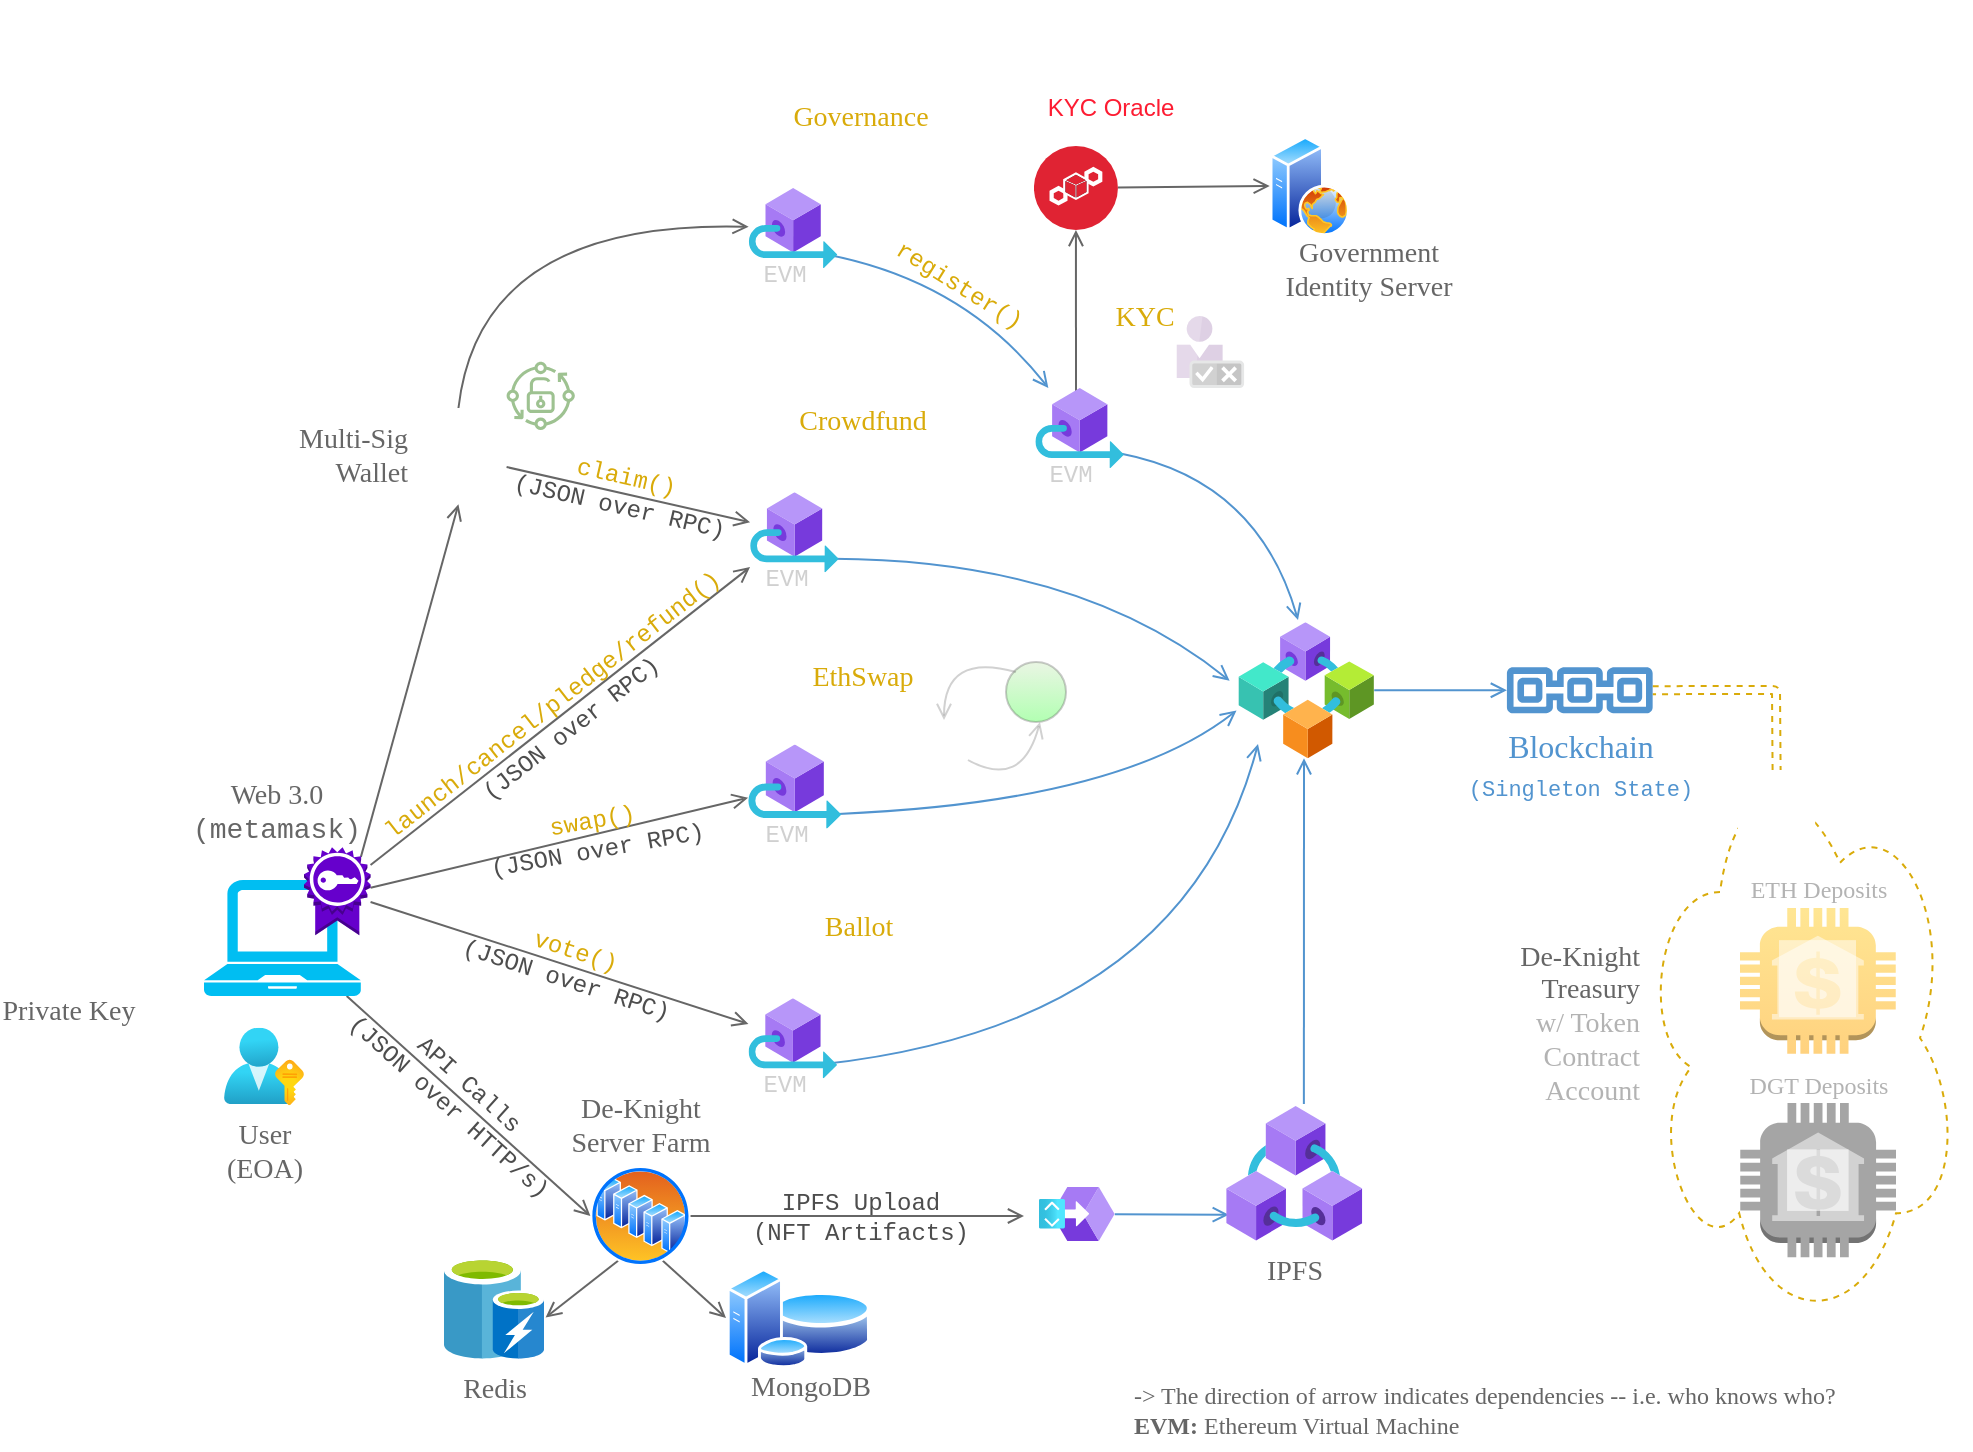 <mxfile version="20.6.0" type="device" pages="3"><diagram id="CzTbfuql-36a4De3iNGV" name="de-knight-architecture"><mxGraphModel dx="1038" dy="1314" grid="1" gridSize="10" guides="1" tooltips="1" connect="1" arrows="1" fold="1" page="1" pageScale="1" pageWidth="1169" pageHeight="827" math="0" shadow="0"><root><mxCell id="0"/><mxCell id="1" parent="0"/><mxCell id="_L-qcGpLO0ZkejXFmKvJ-22" value="" style="shape=image;html=1;verticalAlign=top;verticalLabelPosition=bottom;labelBackgroundColor=#ffffff;imageAspect=0;aspect=fixed;image=https://cdn0.iconfinder.com/data/icons/web-development-and-studio/512/12_bank_Architecture_building_court_estate_government_house_property-128.png;dashed=1;strokeColor=#D45B07;fontFamily=Comic Sans MS;fontSize=14;fontColor=#666666;fillColor=#B9E0A5;gradientColor=#00FF00;opacity=10;" parent="1" vertex="1"><mxGeometry x="755.86" y="-790" width="128" height="128" as="geometry"/></mxCell><mxCell id="_L-qcGpLO0ZkejXFmKvJ-14" value="&lt;font style=&quot;font-size: 14px;&quot;&gt;&lt;font style=&quot;font-size: 14px;&quot;&gt;&lt;font color=&quot;#666666&quot;&gt;De-Knight&lt;/font&gt;&lt;br&gt;&lt;font color=&quot;#666666&quot;&gt;Treasury&lt;/font&gt;&lt;br&gt;w/ Token&lt;br&gt;Contract&lt;br&gt;Account&lt;/font&gt;&lt;br&gt;&lt;/font&gt;" style="ellipse;shape=cloud;whiteSpace=wrap;html=1;labelBackgroundColor=none;fontFamily=Comic Sans MS;fontSize=11;fontColor=#B3B3B3;fillColor=none;dashed=1;strokeColor=#D9AB0A;labelPosition=left;verticalLabelPosition=middle;align=right;verticalAlign=middle;spacing=0;spacingLeft=13;spacingBottom=0;spacingTop=-15;" parent="1" vertex="1"><mxGeometry x="958" y="-417" width="160" height="292" as="geometry"/></mxCell><mxCell id="8PRdPqcWEEvDvs5QWRET-10" value="&lt;font style=&quot;font-size: 14px;&quot;&gt;EthSwap&lt;/font&gt;" style="shape=image;html=1;verticalAlign=bottom;verticalLabelPosition=top;labelBackgroundColor=none;imageAspect=0;aspect=fixed;image=https://cdn1.iconfinder.com/data/icons/business-488/128/12-128.png;imageBackground=none;imageBorder=none;fontColor=#D9AB0A;fontStyle=0;labelPosition=center;align=center;fontSize=14;fontFamily=Comic Sans MS;" parent="1" vertex="1"><mxGeometry x="545.22" y="-440.37" width="48" height="48" as="geometry"/></mxCell><mxCell id="tdxIL8HpgpXGs9-Mnloz-49" style="edgeStyle=none;curved=1;orthogonalLoop=1;jettySize=auto;html=1;strokeColor=#666666;fontColor=#4D4D4D;endArrow=open;endFill=0;spacingBottom=0;spacingTop=0;fontSize=14;" parent="1" source="8PRdPqcWEEvDvs5QWRET-11" target="tdxIL8HpgpXGs9-Mnloz-22" edge="1"><mxGeometry relative="1" as="geometry"><mxPoint x="500" y="-520" as="targetPoint"/></mxGeometry></mxCell><mxCell id="tdxIL8HpgpXGs9-Mnloz-51" value="claim()&lt;br&gt;&lt;font color=&quot;#4d4d4d&quot;&gt;(JSON over RPC)&lt;/font&gt;" style="edgeLabel;html=1;align=center;verticalAlign=middle;resizable=0;points=[];fontColor=#D9AB0A;labelBackgroundColor=none;fontSize=12;spacingBottom=1;fontStyle=0;fontFamily=Courier New;rotation=13;" parent="tdxIL8HpgpXGs9-Mnloz-49" vertex="1" connectable="0"><mxGeometry x="-0.342" y="-3" relative="1" as="geometry"><mxPoint x="18" y="1" as="offset"/></mxGeometry></mxCell><mxCell id="tdxIL8HpgpXGs9-Mnloz-97" style="edgeStyle=none;curved=1;orthogonalLoop=1;jettySize=auto;html=1;exitX=0.5;exitY=0;exitDx=0;exitDy=0;strokeColor=#666666;fontSize=14;fontColor=#FD1C32;endArrow=open;endFill=0;" parent="1" source="8PRdPqcWEEvDvs5QWRET-11" target="tdxIL8HpgpXGs9-Mnloz-95" edge="1"><mxGeometry relative="1" as="geometry"><Array as="points"><mxPoint x="378" y="-680"/></Array><mxPoint x="470" y="-710" as="targetPoint"/></mxGeometry></mxCell><mxCell id="8PRdPqcWEEvDvs5QWRET-11" value="Multi-Sig&lt;br&gt;Wallet&lt;br style=&quot;font-size: 14px;&quot;&gt;" style="shape=image;html=1;verticalAlign=middle;verticalLabelPosition=middle;labelBackgroundColor=none;imageAspect=0;aspect=fixed;image=https://cdn4.iconfinder.com/data/icons/success-filloutline/64/paper-contract-document-files_and_folders-user-128.png;imageBackground=none;labelPosition=left;align=right;fontColor=#666666;fontSize=14;fontFamily=Comic Sans MS;fontStyle=0" parent="1" vertex="1"><mxGeometry x="343.16" y="-586" width="48.13" height="48.13" as="geometry"/></mxCell><mxCell id="tdxIL8HpgpXGs9-Mnloz-29" style="edgeStyle=none;curved=1;orthogonalLoop=1;jettySize=auto;html=1;strokeColor=#5294CF;fontColor=#D9AB0A;endArrow=open;endFill=0;entryX=0.017;entryY=0.634;entryDx=0;entryDy=0;entryPerimeter=0;exitX=0.969;exitY=0.826;exitDx=0;exitDy=0;exitPerimeter=0;" parent="1" source="tdxIL8HpgpXGs9-Mnloz-2" edge="1"><mxGeometry relative="1" as="geometry"><mxPoint x="614" y="-383" as="sourcePoint"/><mxPoint x="756.266" y="-434.758" as="targetPoint"/><Array as="points"><mxPoint x="698" y="-389"/></Array></mxGeometry></mxCell><mxCell id="tdxIL8HpgpXGs9-Mnloz-2" value="EVM" style="aspect=fixed;html=1;points=[];align=center;image;fontSize=12;image=img/lib/azure2/blockchain/Outbound_Connection.svg;fontColor=#666666;fontStyle=0;verticalAlign=top;labelPosition=center;verticalLabelPosition=bottom;textOpacity=30;fontFamily=Courier New;labelBackgroundColor=none;spacing=0;spacingTop=-8;spacingRight=9;" parent="1" vertex="1"><mxGeometry x="512.06" y="-417.71" width="46.59" height="42" as="geometry"/></mxCell><mxCell id="tdxIL8HpgpXGs9-Mnloz-10" style="edgeStyle=none;orthogonalLoop=1;jettySize=auto;html=1;fontColor=#D9AB0A;endArrow=open;endFill=0;curved=1;strokeColor=#666666;entryX=0;entryY=0.5;entryDx=0;entryDy=0;fontSize=12;" parent="1" source="5G29X6_Wr2ld1E2lBVdY-3" target="tdxIL8HpgpXGs9-Mnloz-9" edge="1"><mxGeometry relative="1" as="geometry"><mxPoint x="309.747" y="-300.92" as="sourcePoint"/><mxPoint x="248.22" y="-254.09" as="targetPoint"/><Array as="points"/></mxGeometry></mxCell><mxCell id="tdxIL8HpgpXGs9-Mnloz-17" value="API Calls&lt;br style=&quot;font-size: 12px;&quot;&gt;(JSON over HTTP/s)" style="edgeLabel;html=1;align=center;verticalAlign=middle;resizable=0;points=[];fontColor=#4D4D4D;labelBackgroundColor=none;rotation=42;fontSize=12;spacingTop=13;fontFamily=Courier New;fontStyle=0" parent="tdxIL8HpgpXGs9-Mnloz-10" vertex="1" connectable="0"><mxGeometry x="-0.334" y="-18" relative="1" as="geometry"><mxPoint x="32" y="-5" as="offset"/></mxGeometry></mxCell><mxCell id="tdxIL8HpgpXGs9-Mnloz-8" style="edgeStyle=none;orthogonalLoop=1;jettySize=auto;html=1;fontColor=#D9AB0A;endArrow=open;endFill=0;strokeColor=#666666;curved=1;fontSize=14;exitX=1;exitY=0.46;exitDx=0;exitDy=0;exitPerimeter=0;" parent="1" source="_L-qcGpLO0ZkejXFmKvJ-35" target="tdxIL8HpgpXGs9-Mnloz-2" edge="1"><mxGeometry relative="1" as="geometry"><Array as="points"/><mxPoint x="408.22" y="-404.745" as="sourcePoint"/></mxGeometry></mxCell><mxCell id="tdxIL8HpgpXGs9-Mnloz-106" value="swap()&lt;br&gt;&lt;font color=&quot;#4d4d4d&quot;&gt;(JSON over RPC)&lt;/font&gt;" style="edgeLabel;html=1;align=center;verticalAlign=middle;resizable=0;points=[];fontSize=12;fontColor=#D9AB0A;rotation=350;labelBackgroundColor=none;spacingBottom=2;fontStyle=0;fontFamily=Courier New;" parent="tdxIL8HpgpXGs9-Mnloz-8" vertex="1" connectable="0"><mxGeometry x="0.203" y="-7" relative="1" as="geometry"><mxPoint x="-3" y="-5" as="offset"/></mxGeometry></mxCell><mxCell id="tdxIL8HpgpXGs9-Mnloz-21" style="edgeStyle=none;curved=1;orthogonalLoop=1;jettySize=auto;html=1;strokeColor=#666666;fontColor=#D9AB0A;endArrow=open;endFill=0;" parent="1" source="_L-qcGpLO0ZkejXFmKvJ-35" target="tdxIL8HpgpXGs9-Mnloz-22" edge="1"><mxGeometry relative="1" as="geometry"><Array as="points"/><mxPoint x="395.72" y="-417.87" as="sourcePoint"/></mxGeometry></mxCell><mxCell id="_L-qcGpLO0ZkejXFmKvJ-9" value="&lt;font style=&quot;font-size: 12px;&quot;&gt;launch/cancel/pledge/refund()&lt;br&gt;&lt;font color=&quot;#4d4d4d&quot;&gt;(JSON over RPC)&lt;/font&gt;&lt;br&gt;&lt;/font&gt;" style="edgeLabel;html=1;align=center;verticalAlign=middle;resizable=0;points=[];fontSize=12;fontColor=#D9AB0A;labelBackgroundColor=none;rotation=322;fontStyle=0;fontFamily=Courier New;" parent="tdxIL8HpgpXGs9-Mnloz-21" vertex="1" connectable="0"><mxGeometry x="-0.17" y="-7" relative="1" as="geometry"><mxPoint x="12" y="-17" as="offset"/></mxGeometry></mxCell><mxCell id="tdxIL8HpgpXGs9-Mnloz-50" style="edgeStyle=none;curved=1;orthogonalLoop=1;jettySize=auto;html=1;entryX=0.5;entryY=1;entryDx=0;entryDy=0;strokeColor=#666666;fontColor=#D9AB0A;endArrow=open;endFill=0;exitX=0.855;exitY=0.11;exitDx=0;exitDy=0;exitPerimeter=0;" parent="1" source="_L-qcGpLO0ZkejXFmKvJ-35" target="8PRdPqcWEEvDvs5QWRET-11" edge="1"><mxGeometry relative="1" as="geometry"><mxPoint x="378.221" y="-417.87" as="sourcePoint"/><Array as="points"/></mxGeometry></mxCell><mxCell id="tdxIL8HpgpXGs9-Mnloz-74" style="edgeStyle=none;curved=1;orthogonalLoop=1;jettySize=auto;html=1;strokeColor=#666666;fontSize=14;fontColor=#D45B07;endArrow=open;endFill=0;" parent="1" source="_L-qcGpLO0ZkejXFmKvJ-35" target="tdxIL8HpgpXGs9-Mnloz-72" edge="1"><mxGeometry relative="1" as="geometry"><mxPoint x="480" y="-291" as="targetPoint"/><Array as="points"/><mxPoint x="402.119" y="-357.87" as="sourcePoint"/></mxGeometry></mxCell><mxCell id="_L-qcGpLO0ZkejXFmKvJ-32" value="vote()&lt;br&gt;&lt;font color=&quot;#4d4d4d&quot;&gt;(JSON over RPC)&lt;/font&gt;" style="edgeLabel;html=1;align=center;verticalAlign=middle;resizable=0;points=[];fontSize=12;fontFamily=Courier New;fontColor=#D9AB0A;rotation=18;labelBackgroundColor=none;" parent="tdxIL8HpgpXGs9-Mnloz-74" vertex="1" connectable="0"><mxGeometry x="-0.205" y="12" relative="1" as="geometry"><mxPoint x="21" y="19" as="offset"/></mxGeometry></mxCell><mxCell id="tdxIL8HpgpXGs9-Mnloz-11" style="edgeStyle=none;curved=1;orthogonalLoop=1;jettySize=auto;html=1;fontColor=#D9AB0A;endArrow=open;endFill=0;strokeColor=#666666;exitX=1;exitY=0.5;exitDx=0;exitDy=0;fontSize=14;" parent="1" source="tdxIL8HpgpXGs9-Mnloz-9" edge="1"><mxGeometry relative="1" as="geometry"><mxPoint x="378.22" y="-107.87" as="sourcePoint"/><mxPoint x="650" y="-182" as="targetPoint"/><Array as="points"/></mxGeometry></mxCell><mxCell id="tdxIL8HpgpXGs9-Mnloz-12" value="IPFS Upload&lt;br&gt;(NFT Artifacts)" style="edgeLabel;html=1;align=center;verticalAlign=middle;resizable=0;points=[];fontColor=#4D4D4D;rotation=0;fontSize=12;spacing=0;spacingTop=7;fontFamily=Courier New;fontStyle=0;labelBackgroundColor=none;" parent="tdxIL8HpgpXGs9-Mnloz-11" vertex="1" connectable="0"><mxGeometry x="0.05" y="11" relative="1" as="geometry"><mxPoint x="-3" y="8" as="offset"/></mxGeometry></mxCell><mxCell id="tdxIL8HpgpXGs9-Mnloz-119" style="edgeStyle=none;curved=1;orthogonalLoop=1;jettySize=auto;html=1;strokeColor=#666666;fontSize=12;fontColor=#666666;endArrow=open;endFill=0;exitX=0.25;exitY=1;exitDx=0;exitDy=0;entryX=1.016;entryY=0.583;entryDx=0;entryDy=0;entryPerimeter=0;" parent="1" source="tdxIL8HpgpXGs9-Mnloz-9" target="tdxIL8HpgpXGs9-Mnloz-118" edge="1"><mxGeometry relative="1" as="geometry"><mxPoint x="400" y="-86" as="sourcePoint"/><mxPoint x="460" y="-116" as="targetPoint"/></mxGeometry></mxCell><mxCell id="_L-qcGpLO0ZkejXFmKvJ-8" style="edgeStyle=none;rounded=0;orthogonalLoop=1;jettySize=auto;html=1;exitX=0.75;exitY=1;exitDx=0;exitDy=0;entryX=0;entryY=0.5;entryDx=0;entryDy=0;endArrow=open;endFill=0;fontColor=#666666;strokeColor=#666666;" parent="1" source="tdxIL8HpgpXGs9-Mnloz-9" target="_L-qcGpLO0ZkejXFmKvJ-6" edge="1"><mxGeometry relative="1" as="geometry"/></mxCell><mxCell id="tdxIL8HpgpXGs9-Mnloz-9" value="De-Knight&lt;br style=&quot;font-size: 14px;&quot;&gt;Server Farm" style="aspect=fixed;perimeter=ellipsePerimeter;html=1;align=center;shadow=0;dashed=0;spacingTop=0;image;image=img/lib/active_directory/server_farm.svg;fontColor=#666666;labelPosition=center;verticalLabelPosition=top;verticalAlign=bottom;fontSize=14;fontFamily=Comic Sans MS;fontStyle=0;labelBackgroundColor=none;" parent="1" vertex="1"><mxGeometry x="433.22" y="-207" width="50" height="50" as="geometry"/></mxCell><mxCell id="_L-qcGpLO0ZkejXFmKvJ-1" style="rounded=0;orthogonalLoop=1;jettySize=auto;html=1;entryX=0.019;entryY=0.805;entryDx=0;entryDy=0;entryPerimeter=0;endArrow=open;endFill=0;strokeColor=#5294CF;" parent="1" source="tdxIL8HpgpXGs9-Mnloz-1" target="tdxIL8HpgpXGs9-Mnloz-23" edge="1"><mxGeometry relative="1" as="geometry"/></mxCell><mxCell id="tdxIL8HpgpXGs9-Mnloz-1" value="" style="aspect=fixed;html=1;points=[];align=center;image;fontSize=12;image=img/lib/azure2/blockchain/Blockchain_Applications.svg;rotation=90;labelPosition=center;verticalLabelPosition=top;verticalAlign=bottom;" parent="1" vertex="1"><mxGeometry x="662.86" y="-202.0" width="27.05" height="38" as="geometry"/></mxCell><mxCell id="tdxIL8HpgpXGs9-Mnloz-20" value="&lt;font style=&quot;font-size: 14px;&quot;&gt;Crowdfund&lt;/font&gt;" style="shape=image;html=1;verticalAlign=bottom;verticalLabelPosition=top;labelBackgroundColor=none;imageAspect=0;aspect=fixed;image=https://cdn1.iconfinder.com/data/icons/business-488/128/12-128.png;imageBackground=none;imageBorder=none;fontColor=#D9AB0A;fontStyle=0;labelPosition=center;align=center;fontSize=14;fontFamily=Comic Sans MS;" parent="1" vertex="1"><mxGeometry x="544.6" y="-567.87" width="48" height="48" as="geometry"/></mxCell><mxCell id="tdxIL8HpgpXGs9-Mnloz-30" style="edgeStyle=none;curved=1;orthogonalLoop=1;jettySize=auto;html=1;strokeColor=#5294CF;fontColor=#D9AB0A;endArrow=open;endFill=0;entryX=-0.034;entryY=0.43;entryDx=0;entryDy=0;entryPerimeter=0;exitX=0.982;exitY=0.832;exitDx=0;exitDy=0;exitPerimeter=0;" parent="1" edge="1"><mxGeometry relative="1" as="geometry"><mxPoint x="752.798" y="-449.63" as="targetPoint"/><mxPoint x="554.611" y="-510.59" as="sourcePoint"/><Array as="points"><mxPoint x="678" y="-510"/></Array></mxGeometry></mxCell><mxCell id="tdxIL8HpgpXGs9-Mnloz-22" value="EVM" style="aspect=fixed;html=1;points=[];align=center;image;fontSize=12;image=img/lib/azure2/blockchain/Outbound_Connection.svg;fontColor=#666666;fontStyle=0;verticalAlign=top;labelPosition=center;verticalLabelPosition=bottom;textOpacity=30;fontFamily=Courier New;labelBackgroundColor=none;spacing=0;spacingTop=-8;spacingRight=9;" parent="1" vertex="1"><mxGeometry x="513.03" y="-543.87" width="44.38" height="40" as="geometry"/></mxCell><mxCell id="tdxIL8HpgpXGs9-Mnloz-112" style="edgeStyle=none;curved=1;orthogonalLoop=1;jettySize=auto;html=1;strokeColor=#5294CF;fontSize=12;fontColor=#7EA6E0;endArrow=open;endFill=0;" parent="1" source="8PRdPqcWEEvDvs5QWRET-1" target="tdxIL8HpgpXGs9-Mnloz-24" edge="1"><mxGeometry relative="1" as="geometry"/></mxCell><mxCell id="8PRdPqcWEEvDvs5QWRET-1" value="" style="aspect=fixed;html=1;points=[];align=center;image;fontSize=12;image=img/lib/azure2/blockchain/Consortium.svg;" parent="1" vertex="1"><mxGeometry x="757.11" y="-478.87" width="68" height="68" as="geometry"/></mxCell><mxCell id="tdxIL8HpgpXGs9-Mnloz-23" value="IPFS" style="aspect=fixed;html=1;points=[];align=center;image;fontSize=14;image=img/lib/azure2/blockchain/Azure_Blockchain_Service.svg;labelBackgroundColor=none;fontColor=#666666;labelPosition=center;verticalLabelPosition=bottom;verticalAlign=top;fontFamily=Comic Sans MS;fontStyle=0" parent="1" vertex="1"><mxGeometry x="751.11" y="-237.36" width="68" height="68" as="geometry"/></mxCell><mxCell id="_L-qcGpLO0ZkejXFmKvJ-15" style="edgeStyle=none;orthogonalLoop=1;jettySize=auto;html=1;entryX=0.5;entryY=0;entryDx=0;entryDy=0;strokeColor=#D9AB0A;fontFamily=Comic Sans MS;fontSize=11;fontColor=#B3B3B3;endArrow=oval;endFill=0;curved=1;shape=link;dashed=1;" parent="1" source="tdxIL8HpgpXGs9-Mnloz-24" target="_L-qcGpLO0ZkejXFmKvJ-16" edge="1"><mxGeometry relative="1" as="geometry"><Array as="points"><mxPoint x="1026" y="-445"/></Array></mxGeometry></mxCell><mxCell id="tdxIL8HpgpXGs9-Mnloz-24" value="Blockchain&lt;br&gt;&lt;font face=&quot;Courier New&quot; style=&quot;font-size: 11px;&quot;&gt;(Singleton State)&lt;/font&gt;" style="sketch=0;outlineConnect=0;fontColor=#5294CF;gradientColor=none;fillColor=#5294CF;strokeColor=none;dashed=0;verticalLabelPosition=bottom;verticalAlign=top;align=center;html=1;fontSize=16;fontStyle=0;aspect=fixed;shape=mxgraph.aws4.blockchain_resource;labelBackgroundColor=none;labelPosition=center;spacingLeft=0;fontFamily=Comic Sans MS;" parent="1" vertex="1"><mxGeometry x="888.89" y="-456.37" width="78" height="23" as="geometry"/></mxCell><mxCell id="tdxIL8HpgpXGs9-Mnloz-32" value="Private Key" style="shape=image;html=1;verticalAlign=top;verticalLabelPosition=bottom;labelBackgroundColor=none;imageAspect=0;aspect=fixed;image=https://cdn1.iconfinder.com/data/icons/cryptocurrency-blockchain-fintech-free/32/Cryptocurrency_digital_contract-128.png;fontColor=#666666;labelPosition=center;align=center;fontSize=14;fontFamily=Comic Sans MS;fontStyle=0" parent="1" vertex="1"><mxGeometry x="150" y="-342.55" width="43.09" height="43.09" as="geometry"/></mxCell><mxCell id="tdxIL8HpgpXGs9-Mnloz-34" value="" style="shape=image;html=1;verticalAlign=bottom;verticalLabelPosition=top;labelBackgroundColor=none;imageAspect=0;aspect=fixed;image=https://cdn1.iconfinder.com/data/icons/CrystalClear/128x128/devices/usbpendrive_unmount.png;fontColor=#666666;labelPosition=center;align=center;fontSize=14;fontFamily=Comic Sans MS;fontStyle=0;rotation=-30;" parent="1" vertex="1"><mxGeometry x="208.78" y="-324.09" width="31.22" height="31.22" as="geometry"/></mxCell><mxCell id="tdxIL8HpgpXGs9-Mnloz-56" value="User&lt;br style=&quot;font-size: 14px;&quot;&gt;(EOA)" style="aspect=fixed;html=1;points=[];align=center;image;fontSize=14;image=img/lib/azure2/azure_stack/User_Subscriptions.svg;labelBackgroundColor=none;strokeColor=#FF0000;fontColor=#666666;fontFamily=Comic Sans MS;fontStyle=0" parent="1" vertex="1"><mxGeometry x="250" y="-276.18" width="40" height="38.82" as="geometry"/></mxCell><mxCell id="E9E_RVEKS9jWcRd-gd_T-1" value="" style="group;labelPosition=center;verticalLabelPosition=bottom;align=center;verticalAlign=top;fontFamily=Comic Sans MS;" parent="1" vertex="1" connectable="0"><mxGeometry x="1008.13" y="-238.481" width="77.87" height="77.121" as="geometry"/></mxCell><mxCell id="8PRdPqcWEEvDvs5QWRET-6" value="&lt;font face=&quot;Comic Sans MS&quot; color=&quot;#b3b3b3&quot;&gt;DGT Deposits&lt;/font&gt;" style="outlineConnect=0;dashed=0;verticalLabelPosition=top;verticalAlign=bottom;align=center;html=1;shape=mxgraph.aws3.bank;fillColor=#4D4D4D;strokeColor=#000000;opacity=50;labelPosition=center;" parent="E9E_RVEKS9jWcRd-gd_T-1" vertex="1"><mxGeometry width="77.87" height="77.121" as="geometry"/></mxCell><mxCell id="8PRdPqcWEEvDvs5QWRET-25" value="" style="shape=image;html=1;verticalAlign=top;verticalLabelPosition=bottom;labelBackgroundColor=#ffffff;imageAspect=0;aspect=fixed;image=https://cdn2.iconfinder.com/data/icons/harry-potter-solid-collection/60/50_-_Harry_Potter_-_Solid_-_Knight_Chess_Piece-128.png;imageBackground=default;opacity=60;" parent="E9E_RVEKS9jWcRd-gd_T-1" vertex="1"><mxGeometry x="23.4" y="23.175" width="30.771" height="30.771" as="geometry"/></mxCell><mxCell id="E9E_RVEKS9jWcRd-gd_T-15" value="&lt;font face=&quot;Comic Sans MS&quot; color=&quot;#b3b3b3&quot;&gt;ETH Deposits&lt;/font&gt;" style="outlineConnect=0;dashed=0;verticalLabelPosition=top;verticalAlign=bottom;align=center;html=1;shape=mxgraph.aws3.bank;fillColor=#ffcd28;strokeColor=#d79b00;gradientColor=#ffa500;opacity=50;labelPosition=center;" parent="1" vertex="1"><mxGeometry x="1008" y="-336" width="77.87" height="72.9" as="geometry"/></mxCell><mxCell id="8PRdPqcWEEvDvs5QWRET-22" value="" style="shape=image;html=1;verticalAlign=top;verticalLabelPosition=bottom;labelBackgroundColor=#ffffff;imageAspect=0;aspect=fixed;image=https://cdn3.iconfinder.com/data/icons/currency-and-cryptocurrency-signs/64/cryptocurrency_blockchain_Ethereum_ETH-128.png;imageBackground=default;opacity=50;" parent="1" vertex="1"><mxGeometry x="1027.49" y="-319.916" width="38.506" height="38.506" as="geometry"/></mxCell><mxCell id="tdxIL8HpgpXGs9-Mnloz-70" style="edgeStyle=none;curved=1;orthogonalLoop=1;jettySize=auto;html=1;strokeColor=#5294CF;fontColor=#D9AB0A;endArrow=open;endFill=0;exitX=0.571;exitY=-0.009;exitDx=0;exitDy=0;exitPerimeter=0;" parent="1" source="tdxIL8HpgpXGs9-Mnloz-23" edge="1"><mxGeometry relative="1" as="geometry"><mxPoint x="730" y="-397.87" as="sourcePoint"/><mxPoint x="790" y="-410.87" as="targetPoint"/></mxGeometry></mxCell><mxCell id="tdxIL8HpgpXGs9-Mnloz-71" value="&lt;font style=&quot;font-size: 14px;&quot;&gt;Ballot&lt;br style=&quot;font-size: 14px;&quot;&gt;&lt;/font&gt;" style="shape=image;html=1;verticalAlign=bottom;verticalLabelPosition=top;labelBackgroundColor=none;imageAspect=0;aspect=fixed;image=https://cdn1.iconfinder.com/data/icons/business-488/128/12-128.png;imageBackground=none;imageBorder=none;fontColor=#D9AB0A;fontStyle=0;labelPosition=center;align=center;fontSize=14;fontFamily=Comic Sans MS;" parent="1" vertex="1"><mxGeometry x="543" y="-314.92" width="48" height="48" as="geometry"/></mxCell><mxCell id="tdxIL8HpgpXGs9-Mnloz-80" style="edgeStyle=none;curved=1;orthogonalLoop=1;jettySize=auto;html=1;strokeColor=#5294CF;fontSize=14;fontColor=#666666;endArrow=open;endFill=0;" parent="1" edge="1"><mxGeometry relative="1" as="geometry"><mxPoint x="550" y="-258" as="sourcePoint"/><mxPoint x="767" y="-418" as="targetPoint"/><Array as="points"><mxPoint x="730" y="-278"/></Array></mxGeometry></mxCell><mxCell id="tdxIL8HpgpXGs9-Mnloz-72" value="EVM" style="aspect=fixed;html=1;points=[];align=center;image;fontSize=12;image=img/lib/azure2/blockchain/Outbound_Connection.svg;fontColor=#666666;fontStyle=0;verticalAlign=top;labelPosition=center;verticalLabelPosition=bottom;textOpacity=30;fontFamily=Courier New;labelBackgroundColor=none;spacing=0;spacingTop=-8;spacingRight=9;" parent="1" vertex="1"><mxGeometry x="512.22" y="-290.87" width="44.38" height="40" as="geometry"/></mxCell><mxCell id="tdxIL8HpgpXGs9-Mnloz-76" value="" style="shape=image;html=1;verticalAlign=top;verticalLabelPosition=bottom;labelBackgroundColor=none;imageAspect=0;aspect=fixed;image=https://cdn0.iconfinder.com/data/icons/Free-PSD-blogging-icons-Bimbilini/64/thumbs_up.png;dashed=1;strokeColor=#666666;fontSize=14;fontColor=#666666;fillColor=#D45B07;opacity=45;spacingTop=-7;textOpacity=30;" parent="1" vertex="1"><mxGeometry x="580" y="-330.09" width="34" height="34" as="geometry"/></mxCell><mxCell id="tdxIL8HpgpXGs9-Mnloz-79" value="" style="shape=image;html=1;verticalAlign=top;verticalLabelPosition=bottom;labelBackgroundColor=#ffffff;imageAspect=0;aspect=fixed;image=https://cdn4.iconfinder.com/data/icons/success-filloutline/64/Income-cash-money-banking-business-128.png;dashed=1;fontFamily=Helvetica;fontSize=14;fontColor=#666666;align=center;strokeColor=#666666;fillColor=#D45B07;opacity=30;" parent="1" vertex="1"><mxGeometry x="585" y="-575" width="38" height="38" as="geometry"/></mxCell><mxCell id="tdxIL8HpgpXGs9-Mnloz-85" value="" style="sketch=0;aspect=fixed;html=1;points=[];align=center;image;fontSize=12;image=img/lib/mscae/Customer_Lockbox.svg;dashed=1;labelBackgroundColor=none;strokeColor=#666666;fontColor=#666666;fillColor=#D45B07;opacity=25;" parent="1" vertex="1"><mxGeometry x="726.27" y="-632" width="33.84" height="36" as="geometry"/></mxCell><mxCell id="tdxIL8HpgpXGs9-Mnloz-98" style="edgeStyle=none;curved=1;orthogonalLoop=1;jettySize=auto;html=1;strokeColor=#666666;fontSize=14;fontColor=#FD1C32;endArrow=open;endFill=0;entryX=0.5;entryY=1;entryDx=0;entryDy=0;" parent="1" target="tdxIL8HpgpXGs9-Mnloz-91" edge="1"><mxGeometry relative="1" as="geometry"><mxPoint x="676" y="-590" as="sourcePoint"/><mxPoint x="720" y="-680" as="targetPoint"/><Array as="points"/></mxGeometry></mxCell><mxCell id="tdxIL8HpgpXGs9-Mnloz-86" value="&lt;font style=&quot;font-size: 14px;&quot;&gt;KYC&lt;br style=&quot;font-size: 14px;&quot;&gt;&lt;/font&gt;" style="shape=image;html=1;verticalAlign=bottom;verticalLabelPosition=top;labelBackgroundColor=none;imageAspect=0;aspect=fixed;image=https://cdn1.iconfinder.com/data/icons/business-488/128/12-128.png;imageBackground=none;imageBorder=none;fontColor=#D9AB0A;fontStyle=0;labelPosition=center;align=center;fontSize=14;fontFamily=Comic Sans MS;" parent="1" vertex="1"><mxGeometry x="685.84" y="-619.87" width="48" height="48" as="geometry"/></mxCell><mxCell id="_L-qcGpLO0ZkejXFmKvJ-25" style="edgeStyle=none;curved=1;orthogonalLoop=1;jettySize=auto;html=1;strokeColor=#5294CF;fontFamily=Comic Sans MS;fontSize=14;fontColor=#666666;endArrow=open;endFill=0;exitX=1.027;exitY=0.82;exitDx=0;exitDy=0;exitPerimeter=0;" parent="1" edge="1"><mxGeometry relative="1" as="geometry"><mxPoint x="698.198" y="-563.2" as="sourcePoint"/><mxPoint x="787" y="-480" as="targetPoint"/><Array as="points"><mxPoint x="767" y="-550"/></Array></mxGeometry></mxCell><mxCell id="tdxIL8HpgpXGs9-Mnloz-87" value="EVM" style="aspect=fixed;html=1;points=[];align=center;image;fontSize=12;image=img/lib/azure2/blockchain/Outbound_Connection.svg;fontColor=#666666;fontStyle=0;verticalAlign=top;labelPosition=center;verticalLabelPosition=bottom;textOpacity=30;fontFamily=Courier New;labelBackgroundColor=none;spacing=0;spacingTop=-8;spacingRight=9;" parent="1" vertex="1"><mxGeometry x="655.62" y="-596" width="44.38" height="40" as="geometry"/></mxCell><mxCell id="tdxIL8HpgpXGs9-Mnloz-90" value="Government&lt;br style=&quot;font-size: 14px;&quot;&gt;Identity&amp;nbsp;Server" style="aspect=fixed;perimeter=ellipsePerimeter;html=1;align=center;shadow=0;dashed=0;spacingTop=-4;image;image=img/lib/active_directory/web_server.svg;labelBackgroundColor=none;strokeColor=#666666;fontSize=14;fontColor=#666666;fillColor=#D45B07;fontFamily=Comic Sans MS;fontStyle=0;spacing=0;spacingLeft=59;spacingBottom=0;" parent="1" vertex="1"><mxGeometry x="772.86" y="-722" width="40" height="50" as="geometry"/></mxCell><mxCell id="tdxIL8HpgpXGs9-Mnloz-99" style="edgeStyle=none;curved=1;orthogonalLoop=1;jettySize=auto;html=1;entryX=0;entryY=0.5;entryDx=0;entryDy=0;strokeColor=#666666;fontSize=14;fontColor=#FD1C32;endArrow=open;endFill=0;" parent="1" source="tdxIL8HpgpXGs9-Mnloz-91" target="tdxIL8HpgpXGs9-Mnloz-90" edge="1"><mxGeometry relative="1" as="geometry"/></mxCell><mxCell id="tdxIL8HpgpXGs9-Mnloz-91" value="" style="aspect=fixed;perimeter=ellipsePerimeter;html=1;align=center;shadow=0;dashed=0;fontColor=#FD1C32;labelBackgroundColor=none;fontSize=14;spacingTop=3;image;image=img/lib/ibm/security/blockchain_security_service.svg;strokeColor=#666666;fillColor=#D45B07;labelPosition=center;verticalLabelPosition=top;verticalAlign=bottom;labelBorderColor=none;fontFamily=Comic Sans MS;fontStyle=0" parent="1" vertex="1"><mxGeometry x="654.97" y="-717.0" width="42" height="42" as="geometry"/></mxCell><mxCell id="tdxIL8HpgpXGs9-Mnloz-94" value="&lt;font style=&quot;font-size: 14px;&quot;&gt;Governance&lt;br style=&quot;font-size: 14px;&quot;&gt;&lt;/font&gt;" style="shape=image;html=1;verticalAlign=bottom;verticalLabelPosition=top;labelBackgroundColor=none;imageAspect=0;aspect=fixed;image=https://cdn1.iconfinder.com/data/icons/business-488/128/12-128.png;imageBackground=none;imageBorder=none;fontColor=#D9AB0A;fontStyle=0;labelPosition=center;align=center;fontSize=14;fontFamily=Comic Sans MS;" parent="1" vertex="1"><mxGeometry x="544.11" y="-720" width="48" height="48" as="geometry"/></mxCell><mxCell id="tdxIL8HpgpXGs9-Mnloz-96" value="" style="edgeStyle=none;curved=1;orthogonalLoop=1;jettySize=auto;html=1;strokeColor=#5294CF;fontSize=14;fontColor=#4D4D4D;endArrow=open;endFill=0;" parent="1" target="tdxIL8HpgpXGs9-Mnloz-87" edge="1"><mxGeometry x="-0.306" y="-7" relative="1" as="geometry"><mxPoint x="-1" as="offset"/><mxPoint x="550" y="-663" as="sourcePoint"/><mxPoint x="701.84" y="-602.87" as="targetPoint"/><Array as="points"><mxPoint x="620" y="-650"/></Array></mxGeometry></mxCell><mxCell id="tdxIL8HpgpXGs9-Mnloz-103" value="register()" style="edgeLabel;html=1;align=center;verticalAlign=middle;resizable=0;points=[];fontSize=12;fontColor=#D9AB0A;rotation=32;labelBackgroundColor=none;fontStyle=0;fontFamily=Courier New;spacing=0;spacingBottom=4;" parent="tdxIL8HpgpXGs9-Mnloz-96" vertex="1" connectable="0"><mxGeometry x="-0.427" y="2" relative="1" as="geometry"><mxPoint x="26" y="12" as="offset"/></mxGeometry></mxCell><mxCell id="tdxIL8HpgpXGs9-Mnloz-95" value="EVM" style="aspect=fixed;html=1;points=[];align=center;image;fontSize=12;image=img/lib/azure2/blockchain/Outbound_Connection.svg;fontColor=#666666;fontStyle=0;verticalAlign=top;labelPosition=center;verticalLabelPosition=bottom;textOpacity=30;fontFamily=Courier New;labelBackgroundColor=none;spacing=0;spacingTop=-8;spacingRight=9;" parent="1" vertex="1"><mxGeometry x="512.33" y="-696" width="44.38" height="40" as="geometry"/></mxCell><mxCell id="tdxIL8HpgpXGs9-Mnloz-118" value="Redis" style="sketch=0;aspect=fixed;html=1;points=[];align=center;image;fontSize=14;image=img/lib/mscae/Cache_including_Redis.svg;dashed=1;labelBackgroundColor=none;strokeColor=#666666;fontColor=#666666;fillColor=#6666FF;labelPosition=center;verticalLabelPosition=bottom;verticalAlign=top;fontFamily=Comic Sans MS;fontStyle=0" parent="1" vertex="1"><mxGeometry x="360" y="-160.36" width="50" height="50" as="geometry"/></mxCell><mxCell id="tdxIL8HpgpXGs9-Mnloz-120" value="" style="shape=image;html=1;verticalAlign=top;verticalLabelPosition=bottom;labelBackgroundColor=#ffffff;imageAspect=0;aspect=fixed;image=https://cdn2.iconfinder.com/data/icons/shopping-elements-6/64/26-Messages_Box-128.png;dashed=1;strokeColor=#666666;fontSize=12;fontColor=#666666;fillColor=#6666FF;imageBackground=none;opacity=50;" parent="1" vertex="1"><mxGeometry x="579.5" y="-729" width="37.13" height="37.13" as="geometry"/></mxCell><mxCell id="tdxIL8HpgpXGs9-Mnloz-121" value="KYC Oracle" style="text;html=1;align=center;verticalAlign=middle;resizable=0;points=[];autosize=1;strokeColor=none;fillColor=none;fontSize=12;fontColor=#FD1C32;labelBackgroundColor=none;" parent="1" vertex="1"><mxGeometry x="647.86" y="-751" width="90" height="30" as="geometry"/></mxCell><mxCell id="_L-qcGpLO0ZkejXFmKvJ-7" value="" style="group;fontFamily=Comic Sans MS;fontStyle=0;fontSize=14;" parent="1" vertex="1" connectable="0"><mxGeometry x="501" y="-156" width="72.78" height="50" as="geometry"/></mxCell><mxCell id="_L-qcGpLO0ZkejXFmKvJ-5" value="&lt;font color=&quot;#666666&quot; style=&quot;font-size: 14px;&quot;&gt;MongoDB&lt;/font&gt;" style="aspect=fixed;perimeter=ellipsePerimeter;html=1;align=center;shadow=0;dashed=0;spacingTop=0;image;image=img/lib/active_directory/database.svg;spacing=0;spacingRight=12;fontSize=14;fontFamily=Comic Sans MS;labelBackgroundColor=none;" parent="_L-qcGpLO0ZkejXFmKvJ-7" vertex="1"><mxGeometry x="22.78" y="9.5" width="50" height="37" as="geometry"/></mxCell><mxCell id="_L-qcGpLO0ZkejXFmKvJ-6" value="" style="aspect=fixed;perimeter=ellipsePerimeter;html=1;align=center;shadow=0;dashed=0;spacingTop=3;image;image=img/lib/active_directory/database_server.svg;" parent="_L-qcGpLO0ZkejXFmKvJ-7" vertex="1"><mxGeometry width="41" height="50" as="geometry"/></mxCell><mxCell id="_L-qcGpLO0ZkejXFmKvJ-16" value="" style="shape=image;html=1;verticalAlign=top;verticalLabelPosition=bottom;labelBackgroundColor=#ffffff;imageAspect=0;aspect=fixed;image=https://cdn1.iconfinder.com/data/icons/business-488/128/12-128.png;shadow=0;dashed=0;fontFamily=Comic Sans MS;fontSize=14;fontColor=#D9AB0A;align=left;strokeColor=#D45B07;fillColor=none;imageBackground=default;" parent="1" vertex="1"><mxGeometry x="1007" y="-405" width="38.59" height="38.59" as="geometry"/></mxCell><mxCell id="_L-qcGpLO0ZkejXFmKvJ-28" value="-&amp;gt; The direction of arrow indicates dependencies -- i.e. who knows who?&lt;br&gt;&lt;b&gt;EVM:&lt;/b&gt; Ethereum Virtual Machine" style="text;html=1;align=left;verticalAlign=middle;resizable=0;points=[];autosize=1;strokeColor=none;fillColor=none;fontSize=12;fontFamily=Comic Sans MS;fontColor=#666666;" parent="1" vertex="1"><mxGeometry x="703" y="-105" width="420" height="40" as="geometry"/></mxCell><mxCell id="5G29X6_Wr2ld1E2lBVdY-3" value="" style="pointerEvents=1;shadow=0;dashed=0;html=1;strokeColor=none;fillColor=#00BEF2;labelPosition=center;verticalLabelPosition=bottom;verticalAlign=top;align=center;outlineConnect=0;shape=mxgraph.veeam.laptop;" parent="1" vertex="1"><mxGeometry x="240" y="-350" width="78.4" height="58" as="geometry"/></mxCell><mxCell id="_L-qcGpLO0ZkejXFmKvJ-35" value="Web 3.0&lt;br&gt;&lt;font face=&quot;Courier New&quot;&gt;(metamask)&lt;/font&gt;" style="outlineConnect=0;dashed=0;verticalLabelPosition=top;verticalAlign=bottom;align=center;html=1;shape=mxgraph.aws3.certificate;fillColor=#6600CC;gradientColor=none;labelBackgroundColor=none;strokeColor=#D45B07;fontFamily=Comic Sans MS;fontSize=14;fontColor=#666666;labelPosition=center;spacingRight=62;spacing=0;" parent="1" vertex="1"><mxGeometry x="290" y="-366.41" width="33.28" height="44" as="geometry"/></mxCell><mxCell id="5G29X6_Wr2ld1E2lBVdY-8" value="" style="group;opacity=30;textOpacity=30;" parent="1" vertex="1" connectable="0"><mxGeometry x="641" y="-458.98" width="30" height="30" as="geometry"/></mxCell><mxCell id="5G29X6_Wr2ld1E2lBVdY-9" value="" style="ellipse;whiteSpace=wrap;html=1;strokeColor=#4D4D4D;fillColor=#B9E0A5;gradientColor=#00FF00;container=0;opacity=30;textOpacity=30;" parent="5G29X6_Wr2ld1E2lBVdY-8" vertex="1"><mxGeometry width="30" height="30" as="geometry"/></mxCell><mxCell id="5G29X6_Wr2ld1E2lBVdY-10" value="" style="shape=image;html=1;verticalAlign=top;verticalLabelPosition=bottom;labelBackgroundColor=#ffffff;imageAspect=0;aspect=fixed;image=https://cdn2.iconfinder.com/data/icons/harry-potter-outline-collection-1/60/50_-_Harry_Potter_-_Outline_-_Knight_Chess_Piece-128.png;strokeColor=#000000;fillColor=#4D4D4D;container=0;opacity=30;textOpacity=30;" parent="5G29X6_Wr2ld1E2lBVdY-8" vertex="1"><mxGeometry x="5" y="5" width="20" height="20" as="geometry"/></mxCell><mxCell id="5G29X6_Wr2ld1E2lBVdY-11" value="" style="endArrow=open;html=1;strokeColor=#666666;fontColor=#D9AB0A;curved=1;endFill=0;entryX=0.5;entryY=1;entryDx=0;entryDy=0;opacity=30;textOpacity=30;" parent="1" edge="1"><mxGeometry width="50" height="50" relative="1" as="geometry"><mxPoint x="622" y="-410" as="sourcePoint"/><mxPoint x="658" y="-428.98" as="targetPoint"/><Array as="points"><mxPoint x="649" y="-395"/></Array></mxGeometry></mxCell><mxCell id="5G29X6_Wr2ld1E2lBVdY-13" value="" style="endArrow=open;html=1;strokeColor=#666666;fontColor=#D9AB0A;curved=1;endFill=0;opacity=30;textOpacity=30;exitX=0;exitY=0;exitDx=0;exitDy=0;" parent="1" source="5G29X6_Wr2ld1E2lBVdY-10" edge="1"><mxGeometry width="50" height="50" relative="1" as="geometry"><mxPoint x="650" y="-458" as="sourcePoint"/><mxPoint x="610" y="-430" as="targetPoint"/><Array as="points"><mxPoint x="610" y="-464"/></Array></mxGeometry></mxCell><mxCell id="5G29X6_Wr2ld1E2lBVdY-14" value="" style="sketch=0;outlineConnect=0;fontColor=#232F3E;gradientColor=none;fillColor=#3F8624;strokeColor=none;dashed=0;verticalLabelPosition=bottom;verticalAlign=top;align=center;html=1;fontSize=12;fontStyle=0;aspect=fixed;pointerEvents=1;shape=mxgraph.aws4.iot_greengrass_component_public;textOpacity=50;opacity=50;" parent="1" vertex="1"><mxGeometry x="391.29" y="-609.13" width="34.13" height="34.13" as="geometry"/></mxCell><mxCell id="5G29X6_Wr2ld1E2lBVdY-18" value="" style="shape=image;html=1;verticalAlign=top;verticalLabelPosition=bottom;labelBackgroundColor=#ffffff;imageAspect=0;aspect=fixed;image=https://cdn1.iconfinder.com/data/icons/cryptocurrency-27/96/Ethereum-128.png;fillColor=#00BEF2;" parent="1" vertex="1"><mxGeometry x="264.2" y="-342" width="27.45" height="27.45" as="geometry"/></mxCell><mxCell id="5G29X6_Wr2ld1E2lBVdY-12" value="" style="shape=image;html=1;verticalAlign=top;verticalLabelPosition=bottom;labelBackgroundColor=#ffffff;imageAspect=0;aspect=fixed;image=https://cdn3.iconfinder.com/data/icons/currency-and-cryptocurrency-signs/64/cryptocurrency_blockchain_Ethereum_ETH-128.png;container=0;opacity=40;" parent="1" vertex="1"><mxGeometry x="591" y="-432.98" width="35" height="35" as="geometry"/></mxCell></root></mxGraphModel></diagram><diagram name="de-knight-k8s" id="kYBv-BW2jaW1Hb6p__kj"><mxGraphModel dx="1038" dy="1314" grid="1" gridSize="10" guides="1" tooltips="1" connect="1" arrows="1" fold="1" page="1" pageScale="1" pageWidth="1169" pageHeight="827" math="0" shadow="0"><root><mxCell id="yH4HtBvsyqlho9o18pIs-0"/><mxCell id="yH4HtBvsyqlho9o18pIs-1" parent="yH4HtBvsyqlho9o18pIs-0"/><mxCell id="vqFoukfykzHH421DrZJu-0" value="" style="group" parent="yH4HtBvsyqlho9o18pIs-1" vertex="1" connectable="0"><mxGeometry x="176" y="-247" width="501.57" height="461" as="geometry"/></mxCell><mxCell id="vqFoukfykzHH421DrZJu-1" value="k8s-master" style="rounded=1;whiteSpace=wrap;html=1;fillColor=none;strokeColor=#2875E2;fontColor=#666666;fontSize=14;fontFamily=Comic Sans MS;labelPosition=center;verticalLabelPosition=bottom;align=center;verticalAlign=top;spacing=0;spacingTop=-3;" parent="vqFoukfykzHH421DrZJu-0" vertex="1"><mxGeometry x="11" y="60" width="189" height="290" as="geometry"/></mxCell><mxCell id="vqFoukfykzHH421DrZJu-2" value="k8s-worker-node-2" style="rounded=1;whiteSpace=wrap;html=1;fillColor=none;strokeColor=#2875E2;fontColor=#666666;fontSize=14;fontFamily=Comic Sans MS;labelPosition=center;verticalLabelPosition=bottom;align=center;verticalAlign=top;spacing=0;spacingTop=-3;" parent="vqFoukfykzHH421DrZJu-0" vertex="1"><mxGeometry x="220" y="201" width="240" height="191" as="geometry"/></mxCell><mxCell id="vqFoukfykzHH421DrZJu-3" style="edgeStyle=none;rounded=0;orthogonalLoop=1;jettySize=auto;html=1;strokeColor=#666666;startArrow=open;startFill=0;endArrow=open;endFill=0;entryX=0.005;entryY=0.63;entryDx=0;entryDy=0;entryPerimeter=0;exitX=0.994;exitY=0.549;exitDx=0;exitDy=0;exitPerimeter=0;" parent="vqFoukfykzHH421DrZJu-0" source="vqFoukfykzHH421DrZJu-7" edge="1"><mxGeometry relative="1" as="geometry"><mxPoint x="181" y="210" as="sourcePoint"/><mxPoint x="231.35" y="151.03" as="targetPoint"/></mxGeometry></mxCell><mxCell id="vqFoukfykzHH421DrZJu-4" style="edgeStyle=none;rounded=0;orthogonalLoop=1;jettySize=auto;html=1;strokeColor=#666666;startArrow=open;startFill=0;endArrow=open;endFill=0;exitX=0.995;exitY=0.63;exitDx=0;exitDy=0;exitPerimeter=0;" parent="vqFoukfykzHH421DrZJu-0" source="vqFoukfykzHH421DrZJu-7" edge="1"><mxGeometry relative="1" as="geometry"><mxPoint x="176.7" y="206.51" as="sourcePoint"/><mxPoint x="234" y="247" as="targetPoint"/></mxGeometry></mxCell><mxCell id="vqFoukfykzHH421DrZJu-5" style="rounded=0;orthogonalLoop=1;jettySize=auto;html=1;entryX=0.005;entryY=0.63;entryDx=0;entryDy=0;entryPerimeter=0;endArrow=open;endFill=0;strokeColor=#666666;startArrow=open;startFill=0;" parent="vqFoukfykzHH421DrZJu-0" source="vqFoukfykzHH421DrZJu-6" edge="1"><mxGeometry relative="1" as="geometry"><mxPoint x="111.33" y="203.18" as="targetPoint"/></mxGeometry></mxCell><mxCell id="vqFoukfykzHH421DrZJu-6" value="etcd" style="sketch=0;html=1;dashed=0;whitespace=wrap;fillColor=#2875E2;strokeColor=#ffffff;points=[[0.005,0.63,0],[0.1,0.2,0],[0.9,0.2,0],[0.5,0,0],[0.995,0.63,0],[0.72,0.99,0],[0.5,1,0],[0.28,0.99,0]];verticalLabelPosition=bottom;align=center;verticalAlign=top;shape=mxgraph.kubernetes.icon;prIcon=etcd;fontFamily=Comic Sans MS;fontSize=12;fontColor=#666666;spacing=0;spacingTop=-11;" parent="vqFoukfykzHH421DrZJu-0" vertex="1"><mxGeometry x="11" y="163" width="70" height="78" as="geometry"/></mxCell><mxCell id="vqFoukfykzHH421DrZJu-7" value="" style="sketch=0;html=1;dashed=0;whitespace=wrap;fillColor=#2875E2;strokeColor=#ffffff;points=[[0.005,0.63,0],[0.1,0.2,0],[0.9,0.2,0],[0.5,0,0],[0.995,0.63,0],[0.72,0.99,0],[0.5,1,0],[0.28,0.99,0]];verticalLabelPosition=middle;align=left;verticalAlign=middle;shape=mxgraph.kubernetes.icon;prIcon=api;labelPosition=right;fontColor=#666666;fontFamily=Comic Sans MS;" parent="vqFoukfykzHH421DrZJu-0" vertex="1"><mxGeometry x="111" y="160" width="66" height="86" as="geometry"/></mxCell><mxCell id="vqFoukfykzHH421DrZJu-8" style="edgeStyle=none;rounded=0;orthogonalLoop=1;jettySize=auto;html=1;entryX=0.509;entryY=0.172;entryDx=0;entryDy=0;entryPerimeter=0;strokeColor=#666666;startArrow=open;startFill=0;endArrow=open;endFill=0;exitX=0.507;exitY=0.911;exitDx=0;exitDy=0;exitPerimeter=0;" parent="vqFoukfykzHH421DrZJu-0" source="vqFoukfykzHH421DrZJu-9" target="vqFoukfykzHH421DrZJu-7" edge="1"><mxGeometry relative="1" as="geometry"/></mxCell><mxCell id="vqFoukfykzHH421DrZJu-9" value="" style="sketch=0;html=1;dashed=0;whitespace=wrap;fillColor=#2875E2;strokeColor=#ffffff;points=[[0.005,0.63,0],[0.1,0.2,0],[0.9,0.2,0],[0.5,0,0],[0.995,0.63,0],[0.72,0.99,0],[0.5,1,0],[0.28,0.99,0]];verticalLabelPosition=bottom;align=center;verticalAlign=top;shape=mxgraph.kubernetes.icon;prIcon=c_m;fontFamily=Comic Sans MS;fontSize=12;fontColor=#666666;" parent="vqFoukfykzHH421DrZJu-0" vertex="1"><mxGeometry x="109" y="60" width="71" height="79" as="geometry"/></mxCell><mxCell id="vqFoukfykzHH421DrZJu-10" value="k8s-worker-node-1" style="rounded=1;whiteSpace=wrap;html=1;fillColor=none;strokeColor=#2875E2;fontColor=#666666;fontSize=14;fontFamily=Comic Sans MS;labelPosition=center;verticalLabelPosition=top;align=center;verticalAlign=bottom;" parent="vqFoukfykzHH421DrZJu-0" vertex="1"><mxGeometry x="220" y="18" width="240" height="177" as="geometry"/></mxCell><mxCell id="vqFoukfykzHH421DrZJu-11" value="" style="shape=image;html=1;verticalAlign=top;verticalLabelPosition=bottom;labelBackgroundColor=#ffffff;imageAspect=0;aspect=fixed;image=https://cdn0.iconfinder.com/data/icons/social-media-2127/48/social_media_social_media_logo_docker-128.png;fontFamily=Comic Sans MS;fontSize=12;fontColor=#666666;align=center;strokeColor=#2875E2;fillColor=none;sketch=0;" parent="vqFoukfykzHH421DrZJu-0" vertex="1"><mxGeometry x="435.3" y="160" width="50" height="41" as="geometry"/></mxCell><mxCell id="vqFoukfykzHH421DrZJu-12" value="" style="shape=image;html=1;verticalAlign=top;verticalLabelPosition=bottom;labelBackgroundColor=#ffffff;imageAspect=0;aspect=fixed;image=https://cdn0.iconfinder.com/data/icons/social-media-2127/48/social_media_social_media_logo_docker-128.png;fontFamily=Comic Sans MS;fontSize=12;fontColor=#666666;align=center;strokeColor=#2875E2;fillColor=none;sketch=0;" parent="vqFoukfykzHH421DrZJu-0" vertex="1"><mxGeometry x="438.3" y="349" width="54.27" height="44.5" as="geometry"/></mxCell><mxCell id="vqFoukfykzHH421DrZJu-13" value="" style="sketch=0;html=1;dashed=0;whitespace=wrap;fillColor=#2875E2;strokeColor=#ffffff;points=[[0.005,0.63,0],[0.1,0.2,0],[0.9,0.2,0],[0.5,0,0],[0.995,0.63,0],[0.72,0.99,0],[0.5,1,0],[0.28,0.99,0]];verticalLabelPosition=bottom;align=center;verticalAlign=top;shape=mxgraph.kubernetes.icon;prIcon=sched" parent="vqFoukfykzHH421DrZJu-0" vertex="1"><mxGeometry x="104.5" y="272" width="75.5" height="68" as="geometry"/></mxCell><mxCell id="vqFoukfykzHH421DrZJu-14" style="edgeStyle=none;rounded=0;orthogonalLoop=1;jettySize=auto;html=1;exitX=0.473;exitY=0.828;exitDx=0;exitDy=0;exitPerimeter=0;strokeColor=#666666;startArrow=open;startFill=0;endArrow=open;endFill=0;entryX=0.5;entryY=0;entryDx=0;entryDy=0;entryPerimeter=0;" parent="vqFoukfykzHH421DrZJu-0" source="vqFoukfykzHH421DrZJu-7" target="vqFoukfykzHH421DrZJu-13" edge="1"><mxGeometry relative="1" as="geometry"><mxPoint x="147" y="270" as="targetPoint"/></mxGeometry></mxCell><mxCell id="vqFoukfykzHH421DrZJu-15" value="mongodb&lt;br&gt;pod-1" style="sketch=0;html=1;dashed=0;whitespace=wrap;fillColor=#00BEF2;strokeColor=#ffffff;points=[[0.005,0.63,0],[0.1,0.2,0],[0.9,0.2,0],[0.5,0,0],[0.995,0.63,0],[0.72,0.99,0],[0.5,1,0],[0.28,0.99,0]];verticalLabelPosition=bottom;align=center;verticalAlign=top;shape=mxgraph.kubernetes.icon;prIcon=pod;fontColor=#666666;fontFamily=Comic Sans MS;spacing=0;spacingTop=-5;" parent="vqFoukfykzHH421DrZJu-0" vertex="1"><mxGeometry x="320.5" y="115" width="50" height="48" as="geometry"/></mxCell><mxCell id="vqFoukfykzHH421DrZJu-16" value="app&lt;br&gt;pod-1" style="sketch=0;html=1;dashed=0;whitespace=wrap;fillColor=#00BEF2;strokeColor=#ffffff;points=[[0.005,0.63,0],[0.1,0.2,0],[0.9,0.2,0],[0.5,0,0],[0.995,0.63,0],[0.72,0.99,0],[0.5,1,0],[0.28,0.99,0]];verticalLabelPosition=bottom;align=center;verticalAlign=top;shape=mxgraph.kubernetes.icon;prIcon=pod;fontColor=#666666;fontFamily=Comic Sans MS;spacing=0;spacingTop=-5;" parent="vqFoukfykzHH421DrZJu-0" vertex="1"><mxGeometry x="393" y="33" width="50" height="48" as="geometry"/></mxCell><mxCell id="vqFoukfykzHH421DrZJu-17" value="redis&lt;br&gt;pod-1" style="sketch=0;html=1;dashed=0;whitespace=wrap;fillColor=#00BEF2;strokeColor=#ffffff;points=[[0.005,0.63,0],[0.1,0.2,0],[0.9,0.2,0],[0.5,0,0],[0.995,0.63,0],[0.72,0.99,0],[0.5,1,0],[0.28,0.99,0]];verticalLabelPosition=bottom;align=center;verticalAlign=top;shape=mxgraph.kubernetes.icon;prIcon=pod;fontColor=#666666;fontFamily=Comic Sans MS;spacing=0;spacingTop=-5;" parent="vqFoukfykzHH421DrZJu-0" vertex="1"><mxGeometry x="320.5" y="30.5" width="50" height="48" as="geometry"/></mxCell><mxCell id="vqFoukfykzHH421DrZJu-18" value="app&lt;br&gt;pod-2" style="sketch=0;html=1;dashed=0;whitespace=wrap;fillColor=#00BEF2;strokeColor=#ffffff;points=[[0.005,0.63,0],[0.1,0.2,0],[0.9,0.2,0],[0.5,0,0],[0.995,0.63,0],[0.72,0.99,0],[0.5,1,0],[0.28,0.99,0]];verticalLabelPosition=bottom;align=center;verticalAlign=top;shape=mxgraph.kubernetes.icon;prIcon=pod;fontColor=#666666;fontFamily=Comic Sans MS;spacing=0;spacingTop=-5;opacity=50;" parent="vqFoukfykzHH421DrZJu-0" vertex="1"><mxGeometry x="393" y="115" width="50" height="48" as="geometry"/></mxCell><mxCell id="vqFoukfykzHH421DrZJu-19" value="app&lt;br&gt;pod-1" style="sketch=0;html=1;dashed=0;whitespace=wrap;fillColor=#00BEF2;strokeColor=#ffffff;points=[[0.005,0.63,0],[0.1,0.2,0],[0.9,0.2,0],[0.5,0,0],[0.995,0.63,0],[0.72,0.99,0],[0.5,1,0],[0.28,0.99,0]];verticalLabelPosition=bottom;align=center;verticalAlign=top;shape=mxgraph.kubernetes.icon;prIcon=pod;fontColor=#666666;fontFamily=Comic Sans MS;spacing=0;spacingTop=-5;" parent="vqFoukfykzHH421DrZJu-0" vertex="1"><mxGeometry x="397.3" y="210" width="50" height="48" as="geometry"/></mxCell><mxCell id="vqFoukfykzHH421DrZJu-20" value="redis&lt;br&gt;pod-1" style="sketch=0;html=1;dashed=0;whitespace=wrap;fillColor=#00BEF2;strokeColor=#ffffff;points=[[0.005,0.63,0],[0.1,0.2,0],[0.9,0.2,0],[0.5,0,0],[0.995,0.63,0],[0.72,0.99,0],[0.5,1,0],[0.28,0.99,0]];verticalLabelPosition=bottom;align=center;verticalAlign=top;shape=mxgraph.kubernetes.icon;prIcon=pod;fontColor=#666666;fontFamily=Comic Sans MS;spacing=0;spacingTop=-5;" parent="vqFoukfykzHH421DrZJu-0" vertex="1"><mxGeometry x="324" y="211" width="50" height="48" as="geometry"/></mxCell><mxCell id="vqFoukfykzHH421DrZJu-21" value="mongodb&lt;br&gt;pod-1" style="sketch=0;html=1;dashed=0;whitespace=wrap;fillColor=#00BEF2;strokeColor=#ffffff;points=[[0.005,0.63,0],[0.1,0.2,0],[0.9,0.2,0],[0.5,0,0],[0.995,0.63,0],[0.72,0.99,0],[0.5,1,0],[0.28,0.99,0]];verticalLabelPosition=bottom;align=center;verticalAlign=top;shape=mxgraph.kubernetes.icon;prIcon=pod;fontColor=#666666;fontFamily=Comic Sans MS;spacing=0;spacingTop=-5;" parent="vqFoukfykzHH421DrZJu-0" vertex="1"><mxGeometry x="324" y="299.5" width="50" height="48" as="geometry"/></mxCell><mxCell id="vqFoukfykzHH421DrZJu-22" value="redis&lt;br&gt;pod-2" style="sketch=0;html=1;dashed=0;whitespace=wrap;fillColor=#00BEF2;strokeColor=#ffffff;points=[[0.005,0.63,0],[0.1,0.2,0],[0.9,0.2,0],[0.5,0,0],[0.995,0.63,0],[0.72,0.99,0],[0.5,1,0],[0.28,0.99,0]];verticalLabelPosition=bottom;align=center;verticalAlign=top;shape=mxgraph.kubernetes.icon;prIcon=pod;fontColor=#666666;fontFamily=Comic Sans MS;spacing=0;spacingTop=-5;opacity=50;" parent="vqFoukfykzHH421DrZJu-0" vertex="1"><mxGeometry x="397.3" y="299.5" width="50" height="48" as="geometry"/></mxCell><mxCell id="vqFoukfykzHH421DrZJu-23" value="" style="sketch=0;html=1;dashed=0;whitespace=wrap;fillColor=#2875E2;strokeColor=#ffffff;points=[[0.005,0.63,0],[0.1,0.2,0],[0.9,0.2,0],[0.5,0,0],[0.995,0.63,0],[0.72,0.99,0],[0.5,1,0],[0.28,0.99,0]];verticalLabelPosition=bottom;align=center;verticalAlign=top;shape=mxgraph.kubernetes.icon;prIcon=kubelet;fontColor=#666666;fontFamily=Comic Sans MS;" parent="vqFoukfykzHH421DrZJu-0" vertex="1"><mxGeometry x="231" y="100" width="70" height="81" as="geometry"/></mxCell><mxCell id="vqFoukfykzHH421DrZJu-24" value="" style="sketch=0;html=1;dashed=0;whitespace=wrap;fillColor=#2875E2;strokeColor=#ffffff;points=[[0.005,0.63,0],[0.1,0.2,0],[0.9,0.2,0],[0.5,0,0],[0.995,0.63,0],[0.72,0.99,0],[0.5,1,0],[0.28,0.99,0]];verticalLabelPosition=bottom;align=center;verticalAlign=top;shape=mxgraph.kubernetes.icon;prIcon=k_proxy;fontColor=#666666;fontFamily=Comic Sans MS;spacing=0;spacingTop=-15;" parent="vqFoukfykzHH421DrZJu-0" vertex="1"><mxGeometry x="231" y="18" width="70" height="81" as="geometry"/></mxCell><mxCell id="vqFoukfykzHH421DrZJu-25" value="" style="sketch=0;html=1;dashed=0;whitespace=wrap;fillColor=#2875E2;strokeColor=#ffffff;points=[[0.005,0.63,0],[0.1,0.2,0],[0.9,0.2,0],[0.5,0,0],[0.995,0.63,0],[0.72,0.99,0],[0.5,1,0],[0.28,0.99,0]];verticalLabelPosition=bottom;align=center;verticalAlign=top;shape=mxgraph.kubernetes.icon;prIcon=kubelet;fontColor=#666666;fontFamily=Comic Sans MS;" parent="vqFoukfykzHH421DrZJu-0" vertex="1"><mxGeometry x="231" y="201" width="70" height="81" as="geometry"/></mxCell><mxCell id="vqFoukfykzHH421DrZJu-26" value="" style="sketch=0;html=1;dashed=0;whitespace=wrap;fillColor=#2875E2;strokeColor=#ffffff;points=[[0.005,0.63,0],[0.1,0.2,0],[0.9,0.2,0],[0.5,0,0],[0.995,0.63,0],[0.72,0.99,0],[0.5,1,0],[0.28,0.99,0]];verticalLabelPosition=bottom;align=center;verticalAlign=top;shape=mxgraph.kubernetes.icon;prIcon=k_proxy;fontColor=#666666;fontFamily=Comic Sans MS;spacing=0;spacingTop=-15;" parent="vqFoukfykzHH421DrZJu-0" vertex="1"><mxGeometry x="231" y="290" width="70" height="81" as="geometry"/></mxCell><mxCell id="vqFoukfykzHH421DrZJu-27" value="k8s-worker-node-n" style="rounded=1;whiteSpace=wrap;html=1;fillColor=none;strokeColor=#2875E2;fontColor=#B3B3B3;fontSize=14;fontFamily=Comic Sans MS;labelPosition=center;verticalLabelPosition=bottom;align=center;verticalAlign=top;spacing=0;spacingTop=-3;dashed=1;" parent="vqFoukfykzHH421DrZJu-0" vertex="1"><mxGeometry x="19" y="414" width="160" height="31" as="geometry"/></mxCell><mxCell id="vqFoukfykzHH421DrZJu-28" value="k8s-worker-node-3" style="rounded=1;whiteSpace=wrap;html=1;fillColor=none;strokeColor=#2875E2;fontColor=#B3B3B3;fontSize=14;fontFamily=Comic Sans MS;labelPosition=center;verticalLabelPosition=bottom;align=center;verticalAlign=top;spacing=0;spacingTop=-3;dashed=1;" parent="vqFoukfykzHH421DrZJu-0" vertex="1"><mxGeometry x="249" y="414" width="190" height="31" as="geometry"/></mxCell><mxCell id="vqFoukfykzHH421DrZJu-29" value=". . ." style="text;html=1;align=center;verticalAlign=middle;resizable=0;points=[];autosize=1;strokeColor=none;fillColor=none;fontColor=#B3B3B3;fontSize=29;fontStyle=1" parent="vqFoukfykzHH421DrZJu-0" vertex="1"><mxGeometry x="185" y="393.5" width="60" height="50" as="geometry"/></mxCell><mxCell id="vqFoukfykzHH421DrZJu-30" style="edgeStyle=none;orthogonalLoop=1;jettySize=auto;html=1;strokeColor=#B3B3B3;startArrow=open;startFill=0;endArrow=open;endFill=0;dashed=1;exitX=0.764;exitY=0.847;exitDx=0;exitDy=0;exitPerimeter=0;curved=1;entryX=1;entryY=0;entryDx=0;entryDy=0;" parent="vqFoukfykzHH421DrZJu-0" source="vqFoukfykzHH421DrZJu-7" target="vqFoukfykzHH421DrZJu-27" edge="1"><mxGeometry relative="1" as="geometry"><mxPoint x="121" y="230" as="sourcePoint"/><mxPoint x="184" y="417" as="targetPoint"/><Array as="points"><mxPoint x="211" y="390"/></Array></mxGeometry></mxCell><mxCell id="vqFoukfykzHH421DrZJu-31" style="edgeStyle=none;orthogonalLoop=1;jettySize=auto;html=1;strokeColor=#B3B3B3;startArrow=open;startFill=0;endArrow=open;endFill=0;exitX=0.897;exitY=0.707;exitDx=0;exitDy=0;exitPerimeter=0;dashed=1;curved=1;entryX=1.039;entryY=0.397;entryDx=0;entryDy=0;entryPerimeter=0;" parent="vqFoukfykzHH421DrZJu-0" source="vqFoukfykzHH421DrZJu-7" target="vqFoukfykzHH421DrZJu-29" edge="1"><mxGeometry relative="1" as="geometry"><mxPoint x="132.22" y="234.758" as="sourcePoint"/><mxPoint x="254" y="417" as="targetPoint"/><Array as="points"><mxPoint x="201" y="390"/></Array></mxGeometry></mxCell><mxCell id="vqFoukfykzHH421DrZJu-32" value="" style="shape=image;html=1;verticalAlign=top;verticalLabelPosition=bottom;labelBackgroundColor=#ffffff;imageAspect=0;aspect=fixed;image=https://cdn0.iconfinder.com/data/icons/social-media-2127/48/social_media_social_media_logo_docker-128.png;fontFamily=Comic Sans MS;fontSize=12;fontColor=#666666;align=center;strokeColor=#2875E2;fillColor=none;sketch=0;" parent="vqFoukfykzHH421DrZJu-0" vertex="1"><mxGeometry x="425" y="419" width="36.59" height="30" as="geometry"/></mxCell><mxCell id="vqFoukfykzHH421DrZJu-33" value="" style="shape=image;html=1;verticalAlign=top;verticalLabelPosition=bottom;labelBackgroundColor=#ffffff;imageAspect=0;aspect=fixed;image=https://cdn0.iconfinder.com/data/icons/social-media-2127/48/social_media_social_media_logo_docker-128.png;fontFamily=Comic Sans MS;fontSize=12;fontColor=#666666;align=center;strokeColor=#2875E2;fillColor=none;sketch=0;" parent="vqFoukfykzHH421DrZJu-0" vertex="1"><mxGeometry x="166" y="419" width="36.59" height="30" as="geometry"/></mxCell><mxCell id="yH4HtBvsyqlho9o18pIs-2" value="" style="shape=image;html=1;verticalAlign=top;verticalLabelPosition=bottom;labelBackgroundColor=#ffffff;imageAspect=0;aspect=fixed;image=https://cdn0.iconfinder.com/data/icons/web-development-and-studio/512/12_bank_Architecture_building_court_estate_government_house_property-128.png;dashed=1;strokeColor=#D45B07;fontFamily=Comic Sans MS;fontSize=14;fontColor=#666666;fillColor=#B9E0A5;gradientColor=#00FF00;opacity=10;" parent="yH4HtBvsyqlho9o18pIs-1" vertex="1"><mxGeometry x="638.86" y="-810" width="128" height="128" as="geometry"/></mxCell><mxCell id="yH4HtBvsyqlho9o18pIs-3" value="&lt;font style=&quot;font-size: 14px;&quot;&gt;&lt;font style=&quot;font-size: 14px;&quot;&gt;&lt;font color=&quot;#666666&quot;&gt;De-Knight&lt;/font&gt;&lt;br&gt;&lt;font color=&quot;#666666&quot;&gt;Treasury&lt;/font&gt;&lt;br&gt;w/ Token&lt;br&gt;Contract&lt;br&gt;Account&lt;/font&gt;&lt;br&gt;&lt;/font&gt;" style="ellipse;shape=cloud;whiteSpace=wrap;html=1;labelBackgroundColor=none;fontFamily=Comic Sans MS;fontSize=11;fontColor=#B3B3B3;fillColor=none;dashed=1;strokeColor=#D9AB0A;labelPosition=left;verticalLabelPosition=middle;align=right;verticalAlign=middle;spacing=0;spacingLeft=13;spacingBottom=0;spacingTop=-15;" parent="yH4HtBvsyqlho9o18pIs-1" vertex="1"><mxGeometry x="997" y="-429" width="160" height="292" as="geometry"/></mxCell><mxCell id="yH4HtBvsyqlho9o18pIs-4" value="&lt;font style=&quot;font-size: 14px;&quot;&gt;EthSwap&lt;/font&gt;" style="shape=image;html=1;verticalAlign=bottom;verticalLabelPosition=top;labelBackgroundColor=none;imageAspect=0;aspect=fixed;image=https://cdn1.iconfinder.com/data/icons/business-488/128/12-128.png;imageBackground=none;imageBorder=none;fontColor=#D9AB0A;fontStyle=0;labelPosition=center;align=center;fontSize=14;fontFamily=Comic Sans MS;" parent="yH4HtBvsyqlho9o18pIs-1" vertex="1"><mxGeometry x="428.22" y="-460.37" width="48" height="48" as="geometry"/></mxCell><mxCell id="yH4HtBvsyqlho9o18pIs-5" style="edgeStyle=none;curved=1;orthogonalLoop=1;jettySize=auto;html=1;strokeColor=#666666;fontColor=#4D4D4D;endArrow=open;endFill=0;spacingBottom=0;spacingTop=0;fontSize=14;" parent="yH4HtBvsyqlho9o18pIs-1" source="yH4HtBvsyqlho9o18pIs-8" target="yH4HtBvsyqlho9o18pIs-29" edge="1"><mxGeometry relative="1" as="geometry"><mxPoint x="383" y="-540" as="targetPoint"/></mxGeometry></mxCell><mxCell id="yH4HtBvsyqlho9o18pIs-6" value="claim()&lt;br&gt;&lt;font color=&quot;#4d4d4d&quot;&gt;(JSON over RPC)&lt;/font&gt;" style="edgeLabel;html=1;align=center;verticalAlign=middle;resizable=0;points=[];fontColor=#D9AB0A;labelBackgroundColor=none;fontSize=12;spacingBottom=1;fontStyle=0;fontFamily=Courier New;rotation=13;" parent="yH4HtBvsyqlho9o18pIs-5" vertex="1" connectable="0"><mxGeometry x="-0.342" y="-3" relative="1" as="geometry"><mxPoint x="18" y="1" as="offset"/></mxGeometry></mxCell><mxCell id="yH4HtBvsyqlho9o18pIs-7" style="edgeStyle=none;curved=1;orthogonalLoop=1;jettySize=auto;html=1;exitX=0.5;exitY=0;exitDx=0;exitDy=0;strokeColor=#666666;fontSize=14;fontColor=#FD1C32;endArrow=open;endFill=0;" parent="yH4HtBvsyqlho9o18pIs-1" source="yH4HtBvsyqlho9o18pIs-8" target="yH4HtBvsyqlho9o18pIs-60" edge="1"><mxGeometry relative="1" as="geometry"><Array as="points"><mxPoint x="261" y="-700"/></Array><mxPoint x="353" y="-730" as="targetPoint"/></mxGeometry></mxCell><mxCell id="yH4HtBvsyqlho9o18pIs-8" value="Multi-Sig&lt;br&gt;Wallet&lt;br style=&quot;font-size: 14px;&quot;&gt;" style="shape=image;html=1;verticalAlign=middle;verticalLabelPosition=middle;labelBackgroundColor=none;imageAspect=0;aspect=fixed;image=https://cdn4.iconfinder.com/data/icons/success-filloutline/64/paper-contract-document-files_and_folders-user-128.png;imageBackground=none;labelPosition=left;align=right;fontColor=#666666;fontSize=14;fontFamily=Comic Sans MS;fontStyle=0" parent="yH4HtBvsyqlho9o18pIs-1" vertex="1"><mxGeometry x="226.16" y="-606" width="48.13" height="48.13" as="geometry"/></mxCell><mxCell id="yH4HtBvsyqlho9o18pIs-9" style="edgeStyle=none;curved=1;orthogonalLoop=1;jettySize=auto;html=1;strokeColor=#5294CF;fontColor=#D9AB0A;endArrow=open;endFill=0;exitX=0.969;exitY=0.826;exitDx=0;exitDy=0;exitPerimeter=0;" parent="yH4HtBvsyqlho9o18pIs-1" source="yH4HtBvsyqlho9o18pIs-10" edge="1"><mxGeometry relative="1" as="geometry"><mxPoint x="497" y="-403" as="sourcePoint"/><mxPoint x="830" y="-450" as="targetPoint"/><Array as="points"><mxPoint x="680" y="-400"/></Array></mxGeometry></mxCell><mxCell id="yH4HtBvsyqlho9o18pIs-10" value="EVM" style="aspect=fixed;html=1;points=[];align=center;image;fontSize=12;image=img/lib/azure2/blockchain/Outbound_Connection.svg;fontColor=#666666;fontStyle=0;verticalAlign=top;labelPosition=center;verticalLabelPosition=bottom;textOpacity=30;fontFamily=Courier New;labelBackgroundColor=none;spacing=0;spacingTop=-8;spacingRight=9;" parent="yH4HtBvsyqlho9o18pIs-1" vertex="1"><mxGeometry x="395.06" y="-437.71" width="46.59" height="42" as="geometry"/></mxCell><mxCell id="yH4HtBvsyqlho9o18pIs-11" style="edgeStyle=none;orthogonalLoop=1;jettySize=auto;html=1;fontColor=#D9AB0A;endArrow=open;endFill=0;curved=1;strokeColor=#666666;fontSize=12;" parent="yH4HtBvsyqlho9o18pIs-1" source="yH4HtBvsyqlho9o18pIs-69" edge="1"><mxGeometry relative="1" as="geometry"><mxPoint x="192.747" y="-320.92" as="sourcePoint"/><mxPoint x="420" y="-210" as="targetPoint"/><Array as="points"/></mxGeometry></mxCell><mxCell id="yH4HtBvsyqlho9o18pIs-12" value="API Calls&lt;br style=&quot;font-size: 12px;&quot;&gt;(JSON over HTTP/s)" style="edgeLabel;html=1;align=center;verticalAlign=middle;resizable=0;points=[];fontColor=#4D4D4D;labelBackgroundColor=none;rotation=27;fontSize=12;spacingTop=13;fontFamily=Courier New;fontStyle=0" parent="yH4HtBvsyqlho9o18pIs-11" vertex="1" connectable="0"><mxGeometry x="-0.334" y="-18" relative="1" as="geometry"><mxPoint x="32" y="-11" as="offset"/></mxGeometry></mxCell><mxCell id="yH4HtBvsyqlho9o18pIs-13" style="edgeStyle=none;orthogonalLoop=1;jettySize=auto;html=1;fontColor=#D9AB0A;endArrow=open;endFill=0;strokeColor=#666666;curved=1;fontSize=14;exitX=1;exitY=0.46;exitDx=0;exitDy=0;exitPerimeter=0;" parent="yH4HtBvsyqlho9o18pIs-1" source="yH4HtBvsyqlho9o18pIs-70" target="yH4HtBvsyqlho9o18pIs-10" edge="1"><mxGeometry relative="1" as="geometry"><Array as="points"/><mxPoint x="291.22" y="-424.745" as="sourcePoint"/></mxGeometry></mxCell><mxCell id="yH4HtBvsyqlho9o18pIs-14" value="swap()&lt;br&gt;&lt;font color=&quot;#4d4d4d&quot;&gt;(JSON over RPC)&lt;/font&gt;" style="edgeLabel;html=1;align=center;verticalAlign=middle;resizable=0;points=[];fontSize=12;fontColor=#D9AB0A;rotation=350;labelBackgroundColor=none;spacingBottom=2;fontStyle=0;fontFamily=Courier New;" parent="yH4HtBvsyqlho9o18pIs-13" vertex="1" connectable="0"><mxGeometry x="0.203" y="-7" relative="1" as="geometry"><mxPoint x="-3" y="-5" as="offset"/></mxGeometry></mxCell><mxCell id="yH4HtBvsyqlho9o18pIs-15" style="edgeStyle=none;curved=1;orthogonalLoop=1;jettySize=auto;html=1;strokeColor=#666666;fontColor=#D9AB0A;endArrow=open;endFill=0;" parent="yH4HtBvsyqlho9o18pIs-1" source="yH4HtBvsyqlho9o18pIs-70" target="yH4HtBvsyqlho9o18pIs-29" edge="1"><mxGeometry relative="1" as="geometry"><Array as="points"/><mxPoint x="278.72" y="-437.87" as="sourcePoint"/></mxGeometry></mxCell><mxCell id="yH4HtBvsyqlho9o18pIs-16" value="&lt;font style=&quot;font-size: 12px;&quot;&gt;launch/cancel/pledge/refund()&lt;br&gt;&lt;font color=&quot;#4d4d4d&quot;&gt;(JSON over RPC)&lt;/font&gt;&lt;br&gt;&lt;/font&gt;" style="edgeLabel;html=1;align=center;verticalAlign=middle;resizable=0;points=[];fontSize=12;fontColor=#D9AB0A;labelBackgroundColor=none;rotation=322;fontStyle=0;fontFamily=Courier New;" parent="yH4HtBvsyqlho9o18pIs-15" vertex="1" connectable="0"><mxGeometry x="-0.17" y="-7" relative="1" as="geometry"><mxPoint x="12" y="-17" as="offset"/></mxGeometry></mxCell><mxCell id="yH4HtBvsyqlho9o18pIs-17" style="edgeStyle=none;curved=1;orthogonalLoop=1;jettySize=auto;html=1;entryX=0.5;entryY=1;entryDx=0;entryDy=0;strokeColor=#666666;fontColor=#D9AB0A;endArrow=open;endFill=0;exitX=0.855;exitY=0.11;exitDx=0;exitDy=0;exitPerimeter=0;" parent="yH4HtBvsyqlho9o18pIs-1" source="yH4HtBvsyqlho9o18pIs-70" target="yH4HtBvsyqlho9o18pIs-8" edge="1"><mxGeometry relative="1" as="geometry"><mxPoint x="261.221" y="-437.87" as="sourcePoint"/><Array as="points"/></mxGeometry></mxCell><mxCell id="yH4HtBvsyqlho9o18pIs-18" style="edgeStyle=none;curved=1;orthogonalLoop=1;jettySize=auto;html=1;strokeColor=#666666;fontSize=14;fontColor=#D45B07;endArrow=open;endFill=0;" parent="yH4HtBvsyqlho9o18pIs-1" source="yH4HtBvsyqlho9o18pIs-70" target="yH4HtBvsyqlho9o18pIs-46" edge="1"><mxGeometry relative="1" as="geometry"><mxPoint x="363" y="-311" as="targetPoint"/><Array as="points"/><mxPoint x="285.119" y="-377.87" as="sourcePoint"/></mxGeometry></mxCell><mxCell id="yH4HtBvsyqlho9o18pIs-19" value="vote()&lt;br&gt;&lt;font color=&quot;#4d4d4d&quot;&gt;(JSON over RPC)&lt;/font&gt;" style="edgeLabel;html=1;align=center;verticalAlign=middle;resizable=0;points=[];fontSize=12;fontFamily=Courier New;fontColor=#D9AB0A;rotation=18;labelBackgroundColor=none;" parent="yH4HtBvsyqlho9o18pIs-18" vertex="1" connectable="0"><mxGeometry x="-0.205" y="12" relative="1" as="geometry"><mxPoint x="21" y="19" as="offset"/></mxGeometry></mxCell><mxCell id="yH4HtBvsyqlho9o18pIs-20" style="edgeStyle=none;curved=1;orthogonalLoop=1;jettySize=auto;html=1;fontColor=#D9AB0A;endArrow=open;endFill=0;strokeColor=#666666;exitX=0.995;exitY=0.63;exitDx=0;exitDy=0;fontSize=14;exitPerimeter=0;" parent="yH4HtBvsyqlho9o18pIs-1" target="yH4HtBvsyqlho9o18pIs-26" edge="1"><mxGeometry relative="1" as="geometry"><mxPoint x="616.95" y="-184.76" as="sourcePoint"/><mxPoint x="857" y="-183" as="targetPoint"/><Array as="points"/></mxGeometry></mxCell><mxCell id="yH4HtBvsyqlho9o18pIs-21" value="IPFS Upload&lt;br&gt;(NFT Artifacts)" style="edgeLabel;html=1;align=center;verticalAlign=middle;resizable=0;points=[];fontColor=#4D4D4D;rotation=0;fontSize=12;spacing=0;spacingTop=7;fontFamily=Courier New;fontStyle=0;labelBackgroundColor=none;" parent="yH4HtBvsyqlho9o18pIs-20" vertex="1" connectable="0"><mxGeometry x="0.05" y="11" relative="1" as="geometry"><mxPoint x="4" y="8" as="offset"/></mxGeometry></mxCell><mxCell id="yH4HtBvsyqlho9o18pIs-25" style="rounded=0;orthogonalLoop=1;jettySize=auto;html=1;entryX=0.019;entryY=0.805;entryDx=0;entryDy=0;entryPerimeter=0;endArrow=open;endFill=0;strokeColor=#5294CF;" parent="yH4HtBvsyqlho9o18pIs-1" target="yH4HtBvsyqlho9o18pIs-32" edge="1"><mxGeometry relative="1" as="geometry"><mxPoint x="781.385" y="-184.905" as="sourcePoint"/></mxGeometry></mxCell><mxCell id="yH4HtBvsyqlho9o18pIs-26" value="" style="aspect=fixed;html=1;points=[];align=center;image;fontSize=12;image=img/lib/azure2/blockchain/Blockchain_Applications.svg;rotation=90;labelPosition=center;verticalLabelPosition=top;verticalAlign=bottom;" parent="yH4HtBvsyqlho9o18pIs-1" vertex="1"><mxGeometry x="770.86" y="-204.0" width="27.05" height="38" as="geometry"/></mxCell><mxCell id="yH4HtBvsyqlho9o18pIs-27" value="&lt;font style=&quot;font-size: 14px;&quot;&gt;Crowdfund&lt;/font&gt;" style="shape=image;html=1;verticalAlign=bottom;verticalLabelPosition=top;labelBackgroundColor=none;imageAspect=0;aspect=fixed;image=https://cdn1.iconfinder.com/data/icons/business-488/128/12-128.png;imageBackground=none;imageBorder=none;fontColor=#D9AB0A;fontStyle=0;labelPosition=center;align=center;fontSize=14;fontFamily=Comic Sans MS;" parent="yH4HtBvsyqlho9o18pIs-1" vertex="1"><mxGeometry x="427.6" y="-587.87" width="48" height="48" as="geometry"/></mxCell><mxCell id="yH4HtBvsyqlho9o18pIs-28" style="edgeStyle=none;curved=1;orthogonalLoop=1;jettySize=auto;html=1;strokeColor=#5294CF;fontColor=#D9AB0A;endArrow=open;endFill=0;exitX=0.982;exitY=0.832;exitDx=0;exitDy=0;exitPerimeter=0;" parent="yH4HtBvsyqlho9o18pIs-1" edge="1"><mxGeometry relative="1" as="geometry"><mxPoint x="830" y="-470" as="targetPoint"/><mxPoint x="437.611" y="-530.59" as="sourcePoint"/><Array as="points"><mxPoint x="670" y="-520"/></Array></mxGeometry></mxCell><mxCell id="yH4HtBvsyqlho9o18pIs-29" value="EVM" style="aspect=fixed;html=1;points=[];align=center;image;fontSize=12;image=img/lib/azure2/blockchain/Outbound_Connection.svg;fontColor=#666666;fontStyle=0;verticalAlign=top;labelPosition=center;verticalLabelPosition=bottom;textOpacity=30;fontFamily=Courier New;labelBackgroundColor=none;spacing=0;spacingTop=-8;spacingRight=9;" parent="yH4HtBvsyqlho9o18pIs-1" vertex="1"><mxGeometry x="396.03" y="-563.87" width="44.38" height="40" as="geometry"/></mxCell><mxCell id="yH4HtBvsyqlho9o18pIs-30" style="edgeStyle=none;curved=1;orthogonalLoop=1;jettySize=auto;html=1;strokeColor=#5294CF;fontSize=12;fontColor=#7EA6E0;endArrow=open;endFill=0;" parent="yH4HtBvsyqlho9o18pIs-1" source="yH4HtBvsyqlho9o18pIs-31" target="yH4HtBvsyqlho9o18pIs-34" edge="1"><mxGeometry relative="1" as="geometry"/></mxCell><mxCell id="yH4HtBvsyqlho9o18pIs-31" value="&lt;p style=&quot;line-height: 120%;&quot;&gt;Ethereum&lt;br style=&quot;font-size: 14px;&quot;&gt;Clients&lt;br style=&quot;font-size: 14px;&quot;&gt;&lt;font face=&quot;Courier New&quot; style=&quot;font-size: 12px;&quot;&gt;(full nodes)&lt;/font&gt;&lt;/p&gt;" style="aspect=fixed;html=1;points=[];align=center;image;fontSize=14;image=img/lib/azure2/blockchain/Consortium.svg;fontFamily=Comic Sans MS;labelPosition=center;verticalLabelPosition=top;verticalAlign=bottom;fontColor=#666666;labelBackgroundColor=none;spacing=0;spacingTop=0;spacingBottom=-11;" parent="yH4HtBvsyqlho9o18pIs-1" vertex="1"><mxGeometry x="831.11" y="-490.87" width="68" height="68" as="geometry"/></mxCell><mxCell id="yH4HtBvsyqlho9o18pIs-32" value="IPFS" style="aspect=fixed;html=1;points=[];align=center;image;fontSize=14;image=img/lib/azure2/blockchain/Azure_Blockchain_Service.svg;labelBackgroundColor=none;fontColor=#666666;labelPosition=center;verticalLabelPosition=bottom;verticalAlign=top;fontFamily=Comic Sans MS;fontStyle=0" parent="yH4HtBvsyqlho9o18pIs-1" vertex="1"><mxGeometry x="825.11" y="-239.36" width="68" height="68" as="geometry"/></mxCell><mxCell id="yH4HtBvsyqlho9o18pIs-33" style="edgeStyle=none;orthogonalLoop=1;jettySize=auto;html=1;entryX=0.5;entryY=0;entryDx=0;entryDy=0;strokeColor=#D9AB0A;fontFamily=Comic Sans MS;fontSize=11;fontColor=#B3B3B3;endArrow=oval;endFill=0;curved=1;shape=link;dashed=1;" parent="yH4HtBvsyqlho9o18pIs-1" source="yH4HtBvsyqlho9o18pIs-34" target="yH4HtBvsyqlho9o18pIs-67" edge="1"><mxGeometry relative="1" as="geometry"><Array as="points"><mxPoint x="1065" y="-457"/></Array></mxGeometry></mxCell><mxCell id="yH4HtBvsyqlho9o18pIs-34" value="Blockchain&lt;br&gt;&lt;font face=&quot;Courier New&quot; style=&quot;font-size: 11px;&quot;&gt;(Singleton State)&lt;/font&gt;" style="sketch=0;outlineConnect=0;fontColor=#5294CF;gradientColor=none;fillColor=#5294CF;strokeColor=none;dashed=0;verticalLabelPosition=bottom;verticalAlign=top;align=center;html=1;fontSize=16;fontStyle=0;aspect=fixed;shape=mxgraph.aws4.blockchain_resource;labelBackgroundColor=none;labelPosition=center;spacingLeft=0;fontFamily=Comic Sans MS;" parent="yH4HtBvsyqlho9o18pIs-1" vertex="1"><mxGeometry x="940.89" y="-468.37" width="78" height="23" as="geometry"/></mxCell><mxCell id="yH4HtBvsyqlho9o18pIs-35" value="Private Key" style="shape=image;html=1;verticalAlign=top;verticalLabelPosition=bottom;labelBackgroundColor=none;imageAspect=0;aspect=fixed;image=https://cdn1.iconfinder.com/data/icons/cryptocurrency-blockchain-fintech-free/32/Cryptocurrency_digital_contract-128.png;fontColor=#666666;labelPosition=center;align=center;fontSize=14;fontFamily=Comic Sans MS;fontStyle=0" parent="yH4HtBvsyqlho9o18pIs-1" vertex="1"><mxGeometry x="33" y="-362.55" width="43.09" height="43.09" as="geometry"/></mxCell><mxCell id="yH4HtBvsyqlho9o18pIs-36" value="" style="shape=image;html=1;verticalAlign=bottom;verticalLabelPosition=top;labelBackgroundColor=none;imageAspect=0;aspect=fixed;image=https://cdn1.iconfinder.com/data/icons/CrystalClear/128x128/devices/usbpendrive_unmount.png;fontColor=#666666;labelPosition=center;align=center;fontSize=14;fontFamily=Comic Sans MS;fontStyle=0;rotation=-30;" parent="yH4HtBvsyqlho9o18pIs-1" vertex="1"><mxGeometry x="91.78" y="-344.09" width="31.22" height="31.22" as="geometry"/></mxCell><mxCell id="yH4HtBvsyqlho9o18pIs-37" value="User&lt;br style=&quot;font-size: 14px;&quot;&gt;(EOA)" style="aspect=fixed;html=1;points=[];align=center;image;fontSize=14;image=img/lib/azure2/azure_stack/User_Subscriptions.svg;labelBackgroundColor=none;strokeColor=#FF0000;fontColor=#666666;fontFamily=Comic Sans MS;fontStyle=0" parent="yH4HtBvsyqlho9o18pIs-1" vertex="1"><mxGeometry x="133" y="-296.18" width="40" height="38.82" as="geometry"/></mxCell><mxCell id="yH4HtBvsyqlho9o18pIs-38" value="" style="group;labelPosition=center;verticalLabelPosition=bottom;align=center;verticalAlign=top;fontFamily=Comic Sans MS;" parent="yH4HtBvsyqlho9o18pIs-1" vertex="1" connectable="0"><mxGeometry x="1047.13" y="-250.481" width="77.87" height="77.121" as="geometry"/></mxCell><mxCell id="yH4HtBvsyqlho9o18pIs-39" value="&lt;font face=&quot;Comic Sans MS&quot; color=&quot;#b3b3b3&quot;&gt;DGT Deposits&lt;/font&gt;" style="outlineConnect=0;dashed=0;verticalLabelPosition=top;verticalAlign=bottom;align=center;html=1;shape=mxgraph.aws3.bank;fillColor=#4D4D4D;strokeColor=#000000;opacity=50;labelPosition=center;" parent="yH4HtBvsyqlho9o18pIs-38" vertex="1"><mxGeometry width="77.87" height="77.121" as="geometry"/></mxCell><mxCell id="yH4HtBvsyqlho9o18pIs-40" value="" style="shape=image;html=1;verticalAlign=top;verticalLabelPosition=bottom;labelBackgroundColor=#ffffff;imageAspect=0;aspect=fixed;image=https://cdn2.iconfinder.com/data/icons/harry-potter-solid-collection/60/50_-_Harry_Potter_-_Solid_-_Knight_Chess_Piece-128.png;imageBackground=default;opacity=60;" parent="yH4HtBvsyqlho9o18pIs-38" vertex="1"><mxGeometry x="23.4" y="23.175" width="30.771" height="30.771" as="geometry"/></mxCell><mxCell id="yH4HtBvsyqlho9o18pIs-41" value="&lt;font face=&quot;Comic Sans MS&quot; color=&quot;#b3b3b3&quot;&gt;ETH Deposits&lt;/font&gt;" style="outlineConnect=0;dashed=0;verticalLabelPosition=top;verticalAlign=bottom;align=center;html=1;shape=mxgraph.aws3.bank;fillColor=#ffcd28;strokeColor=#d79b00;gradientColor=#ffa500;opacity=50;labelPosition=center;" parent="yH4HtBvsyqlho9o18pIs-1" vertex="1"><mxGeometry x="1047" y="-348" width="77.87" height="72.9" as="geometry"/></mxCell><mxCell id="yH4HtBvsyqlho9o18pIs-42" value="" style="shape=image;html=1;verticalAlign=top;verticalLabelPosition=bottom;labelBackgroundColor=#ffffff;imageAspect=0;aspect=fixed;image=https://cdn3.iconfinder.com/data/icons/currency-and-cryptocurrency-signs/64/cryptocurrency_blockchain_Ethereum_ETH-128.png;imageBackground=default;opacity=50;" parent="yH4HtBvsyqlho9o18pIs-1" vertex="1"><mxGeometry x="1066.49" y="-331.916" width="38.506" height="38.506" as="geometry"/></mxCell><mxCell id="yH4HtBvsyqlho9o18pIs-43" style="edgeStyle=none;curved=1;orthogonalLoop=1;jettySize=auto;html=1;strokeColor=#5294CF;fontColor=#D9AB0A;endArrow=open;endFill=0;exitX=0.571;exitY=-0.009;exitDx=0;exitDy=0;exitPerimeter=0;" parent="yH4HtBvsyqlho9o18pIs-1" source="yH4HtBvsyqlho9o18pIs-32" edge="1"><mxGeometry relative="1" as="geometry"><mxPoint x="804" y="-417.87" as="sourcePoint"/><mxPoint x="864" y="-420" as="targetPoint"/></mxGeometry></mxCell><mxCell id="yH4HtBvsyqlho9o18pIs-44" value="&lt;font style=&quot;font-size: 14px;&quot;&gt;Ballot&lt;br style=&quot;font-size: 14px;&quot;&gt;&lt;/font&gt;" style="shape=image;html=1;verticalAlign=bottom;verticalLabelPosition=top;labelBackgroundColor=none;imageAspect=0;aspect=fixed;image=https://cdn1.iconfinder.com/data/icons/business-488/128/12-128.png;imageBackground=none;imageBorder=none;fontColor=#D9AB0A;fontStyle=0;labelPosition=center;align=center;fontSize=14;fontFamily=Comic Sans MS;" parent="yH4HtBvsyqlho9o18pIs-1" vertex="1"><mxGeometry x="426" y="-334.92" width="48" height="48" as="geometry"/></mxCell><mxCell id="yH4HtBvsyqlho9o18pIs-45" style="edgeStyle=none;curved=1;orthogonalLoop=1;jettySize=auto;html=1;strokeColor=#5294CF;fontSize=14;fontColor=#666666;endArrow=open;endFill=0;" parent="yH4HtBvsyqlho9o18pIs-1" edge="1"><mxGeometry relative="1" as="geometry"><mxPoint x="433" y="-278" as="sourcePoint"/><mxPoint x="840" y="-430" as="targetPoint"/><Array as="points"><mxPoint x="730" y="-290"/></Array></mxGeometry></mxCell><mxCell id="yH4HtBvsyqlho9o18pIs-46" value="EVM" style="aspect=fixed;html=1;points=[];align=center;image;fontSize=12;image=img/lib/azure2/blockchain/Outbound_Connection.svg;fontColor=#666666;fontStyle=0;verticalAlign=top;labelPosition=center;verticalLabelPosition=bottom;textOpacity=30;fontFamily=Courier New;labelBackgroundColor=none;spacing=0;spacingTop=-8;spacingRight=9;" parent="yH4HtBvsyqlho9o18pIs-1" vertex="1"><mxGeometry x="395.22" y="-310.87" width="44.38" height="40" as="geometry"/></mxCell><mxCell id="yH4HtBvsyqlho9o18pIs-47" value="" style="shape=image;html=1;verticalAlign=top;verticalLabelPosition=bottom;labelBackgroundColor=none;imageAspect=0;aspect=fixed;image=https://cdn0.iconfinder.com/data/icons/Free-PSD-blogging-icons-Bimbilini/64/thumbs_up.png;dashed=1;strokeColor=#666666;fontSize=14;fontColor=#666666;fillColor=#D45B07;opacity=45;spacingTop=-7;textOpacity=30;" parent="yH4HtBvsyqlho9o18pIs-1" vertex="1"><mxGeometry x="463" y="-350.09" width="34" height="34" as="geometry"/></mxCell><mxCell id="yH4HtBvsyqlho9o18pIs-48" value="" style="shape=image;html=1;verticalAlign=top;verticalLabelPosition=bottom;labelBackgroundColor=#ffffff;imageAspect=0;aspect=fixed;image=https://cdn4.iconfinder.com/data/icons/success-filloutline/64/Income-cash-money-banking-business-128.png;dashed=1;fontFamily=Helvetica;fontSize=14;fontColor=#666666;align=center;strokeColor=#666666;fillColor=#D45B07;opacity=30;" parent="yH4HtBvsyqlho9o18pIs-1" vertex="1"><mxGeometry x="468" y="-595" width="38" height="38" as="geometry"/></mxCell><mxCell id="yH4HtBvsyqlho9o18pIs-49" value="" style="sketch=0;aspect=fixed;html=1;points=[];align=center;image;fontSize=12;image=img/lib/mscae/Customer_Lockbox.svg;dashed=1;labelBackgroundColor=none;strokeColor=#666666;fontColor=#666666;fillColor=#D45B07;opacity=25;" parent="yH4HtBvsyqlho9o18pIs-1" vertex="1"><mxGeometry x="609.27" y="-652" width="33.84" height="36" as="geometry"/></mxCell><mxCell id="yH4HtBvsyqlho9o18pIs-50" style="edgeStyle=none;curved=1;orthogonalLoop=1;jettySize=auto;html=1;strokeColor=#666666;fontSize=14;fontColor=#FD1C32;endArrow=open;endFill=0;entryX=0.5;entryY=1;entryDx=0;entryDy=0;" parent="yH4HtBvsyqlho9o18pIs-1" target="yH4HtBvsyqlho9o18pIs-56" edge="1"><mxGeometry relative="1" as="geometry"><mxPoint x="559" y="-610" as="sourcePoint"/><mxPoint x="603" y="-700" as="targetPoint"/><Array as="points"/></mxGeometry></mxCell><mxCell id="yH4HtBvsyqlho9o18pIs-51" value="&lt;font style=&quot;font-size: 14px;&quot;&gt;KYC&lt;br style=&quot;font-size: 14px;&quot;&gt;&lt;/font&gt;" style="shape=image;html=1;verticalAlign=bottom;verticalLabelPosition=top;labelBackgroundColor=none;imageAspect=0;aspect=fixed;image=https://cdn1.iconfinder.com/data/icons/business-488/128/12-128.png;imageBackground=none;imageBorder=none;fontColor=#D9AB0A;fontStyle=0;labelPosition=center;align=center;fontSize=14;fontFamily=Comic Sans MS;" parent="yH4HtBvsyqlho9o18pIs-1" vertex="1"><mxGeometry x="568.84" y="-639.87" width="48" height="48" as="geometry"/></mxCell><mxCell id="yH4HtBvsyqlho9o18pIs-52" style="edgeStyle=none;curved=1;orthogonalLoop=1;jettySize=auto;html=1;strokeColor=#5294CF;fontFamily=Comic Sans MS;fontSize=14;fontColor=#666666;endArrow=open;endFill=0;exitX=1.027;exitY=0.82;exitDx=0;exitDy=0;exitPerimeter=0;entryX=0.131;entryY=0.16;entryDx=0;entryDy=0;entryPerimeter=0;" parent="yH4HtBvsyqlho9o18pIs-1" target="yH4HtBvsyqlho9o18pIs-31" edge="1"><mxGeometry relative="1" as="geometry"><mxPoint x="581.198" y="-583.2" as="sourcePoint"/><mxPoint x="820" y="-480" as="targetPoint"/><Array as="points"><mxPoint x="730" y="-580"/></Array></mxGeometry></mxCell><mxCell id="yH4HtBvsyqlho9o18pIs-53" value="EVM" style="aspect=fixed;html=1;points=[];align=center;image;fontSize=12;image=img/lib/azure2/blockchain/Outbound_Connection.svg;fontColor=#666666;fontStyle=0;verticalAlign=top;labelPosition=center;verticalLabelPosition=bottom;textOpacity=30;fontFamily=Courier New;labelBackgroundColor=none;spacing=0;spacingTop=-8;spacingRight=9;" parent="yH4HtBvsyqlho9o18pIs-1" vertex="1"><mxGeometry x="538.62" y="-616" width="44.38" height="40" as="geometry"/></mxCell><mxCell id="yH4HtBvsyqlho9o18pIs-54" value="Government&lt;br style=&quot;font-size: 14px;&quot;&gt;Identity&amp;nbsp;Server" style="aspect=fixed;perimeter=ellipsePerimeter;html=1;align=center;shadow=0;dashed=0;spacingTop=-4;image;image=img/lib/active_directory/web_server.svg;labelBackgroundColor=none;strokeColor=#666666;fontSize=14;fontColor=#666666;fillColor=#D45B07;fontFamily=Comic Sans MS;fontStyle=0;spacing=0;spacingLeft=59;spacingBottom=0;" parent="yH4HtBvsyqlho9o18pIs-1" vertex="1"><mxGeometry x="655.86" y="-742" width="40" height="50" as="geometry"/></mxCell><mxCell id="yH4HtBvsyqlho9o18pIs-55" style="edgeStyle=none;curved=1;orthogonalLoop=1;jettySize=auto;html=1;entryX=0;entryY=0.5;entryDx=0;entryDy=0;strokeColor=#666666;fontSize=14;fontColor=#FD1C32;endArrow=open;endFill=0;" parent="yH4HtBvsyqlho9o18pIs-1" source="yH4HtBvsyqlho9o18pIs-56" target="yH4HtBvsyqlho9o18pIs-54" edge="1"><mxGeometry relative="1" as="geometry"/></mxCell><mxCell id="yH4HtBvsyqlho9o18pIs-56" value="" style="aspect=fixed;perimeter=ellipsePerimeter;html=1;align=center;shadow=0;dashed=0;fontColor=#FD1C32;labelBackgroundColor=none;fontSize=14;spacingTop=3;image;image=img/lib/ibm/security/blockchain_security_service.svg;strokeColor=#666666;fillColor=#D45B07;labelPosition=center;verticalLabelPosition=top;verticalAlign=bottom;labelBorderColor=none;fontFamily=Comic Sans MS;fontStyle=0" parent="yH4HtBvsyqlho9o18pIs-1" vertex="1"><mxGeometry x="537.97" y="-737.0" width="42" height="42" as="geometry"/></mxCell><mxCell id="yH4HtBvsyqlho9o18pIs-57" value="&lt;font style=&quot;font-size: 14px;&quot;&gt;Governance&lt;br style=&quot;font-size: 14px;&quot;&gt;&lt;/font&gt;" style="shape=image;html=1;verticalAlign=bottom;verticalLabelPosition=top;labelBackgroundColor=none;imageAspect=0;aspect=fixed;image=https://cdn1.iconfinder.com/data/icons/business-488/128/12-128.png;imageBackground=none;imageBorder=none;fontColor=#D9AB0A;fontStyle=0;labelPosition=center;align=center;fontSize=14;fontFamily=Comic Sans MS;" parent="yH4HtBvsyqlho9o18pIs-1" vertex="1"><mxGeometry x="427.11" y="-740" width="48" height="48" as="geometry"/></mxCell><mxCell id="yH4HtBvsyqlho9o18pIs-58" value="" style="edgeStyle=none;curved=1;orthogonalLoop=1;jettySize=auto;html=1;strokeColor=#5294CF;fontSize=14;fontColor=#4D4D4D;endArrow=open;endFill=0;" parent="yH4HtBvsyqlho9o18pIs-1" target="yH4HtBvsyqlho9o18pIs-53" edge="1"><mxGeometry x="-0.306" y="-7" relative="1" as="geometry"><mxPoint x="-1" as="offset"/><mxPoint x="433" y="-683" as="sourcePoint"/><mxPoint x="584.84" y="-622.87" as="targetPoint"/><Array as="points"><mxPoint x="503" y="-670"/></Array></mxGeometry></mxCell><mxCell id="yH4HtBvsyqlho9o18pIs-59" value="register()" style="edgeLabel;html=1;align=center;verticalAlign=middle;resizable=0;points=[];fontSize=12;fontColor=#D9AB0A;rotation=32;labelBackgroundColor=none;fontStyle=0;fontFamily=Courier New;spacing=0;spacingBottom=4;" parent="yH4HtBvsyqlho9o18pIs-58" vertex="1" connectable="0"><mxGeometry x="-0.427" y="2" relative="1" as="geometry"><mxPoint x="26" y="12" as="offset"/></mxGeometry></mxCell><mxCell id="yH4HtBvsyqlho9o18pIs-60" value="EVM" style="aspect=fixed;html=1;points=[];align=center;image;fontSize=12;image=img/lib/azure2/blockchain/Outbound_Connection.svg;fontColor=#666666;fontStyle=0;verticalAlign=top;labelPosition=center;verticalLabelPosition=bottom;textOpacity=30;fontFamily=Courier New;labelBackgroundColor=none;spacing=0;spacingTop=-8;spacingRight=9;" parent="yH4HtBvsyqlho9o18pIs-1" vertex="1"><mxGeometry x="395.33" y="-716" width="44.38" height="40" as="geometry"/></mxCell><mxCell id="yH4HtBvsyqlho9o18pIs-62" value="" style="shape=image;html=1;verticalAlign=top;verticalLabelPosition=bottom;labelBackgroundColor=#ffffff;imageAspect=0;aspect=fixed;image=https://cdn2.iconfinder.com/data/icons/shopping-elements-6/64/26-Messages_Box-128.png;dashed=1;strokeColor=#666666;fontSize=12;fontColor=#666666;fillColor=#6666FF;imageBackground=none;opacity=50;" parent="yH4HtBvsyqlho9o18pIs-1" vertex="1"><mxGeometry x="462.5" y="-749" width="37.13" height="37.13" as="geometry"/></mxCell><mxCell id="yH4HtBvsyqlho9o18pIs-63" value="KYC Oracle" style="text;html=1;align=center;verticalAlign=middle;resizable=0;points=[];autosize=1;strokeColor=none;fillColor=none;fontSize=12;fontColor=#FD1C32;labelBackgroundColor=none;" parent="yH4HtBvsyqlho9o18pIs-1" vertex="1"><mxGeometry x="530.86" y="-771" width="90" height="30" as="geometry"/></mxCell><mxCell id="yH4HtBvsyqlho9o18pIs-67" value="" style="shape=image;html=1;verticalAlign=top;verticalLabelPosition=bottom;labelBackgroundColor=#ffffff;imageAspect=0;aspect=fixed;image=https://cdn1.iconfinder.com/data/icons/business-488/128/12-128.png;shadow=0;dashed=0;fontFamily=Comic Sans MS;fontSize=14;fontColor=#D9AB0A;align=left;strokeColor=#D45B07;fillColor=none;imageBackground=default;" parent="yH4HtBvsyqlho9o18pIs-1" vertex="1"><mxGeometry x="1046" y="-417" width="38.59" height="38.59" as="geometry"/></mxCell><mxCell id="yH4HtBvsyqlho9o18pIs-68" value="-&amp;gt; The direction of arrow indicates dependencies -- i.e. who knows who?&lt;br&gt;&lt;b&gt;EVM:&lt;/b&gt; Ethereum Virtual Machine (Ethereum Full Node Client)" style="text;html=1;align=left;verticalAlign=middle;resizable=0;points=[];autosize=1;strokeColor=none;fillColor=none;fontSize=12;fontFamily=Comic Sans MS;fontColor=#666666;" parent="yH4HtBvsyqlho9o18pIs-1" vertex="1"><mxGeometry x="737" y="190" width="420" height="40" as="geometry"/></mxCell><mxCell id="yH4HtBvsyqlho9o18pIs-69" value="" style="pointerEvents=1;shadow=0;dashed=0;html=1;strokeColor=none;fillColor=#00BEF2;labelPosition=center;verticalLabelPosition=bottom;verticalAlign=top;align=center;outlineConnect=0;shape=mxgraph.veeam.laptop;" parent="yH4HtBvsyqlho9o18pIs-1" vertex="1"><mxGeometry x="123" y="-370" width="78.4" height="58" as="geometry"/></mxCell><mxCell id="yH4HtBvsyqlho9o18pIs-70" value="Web 3.0&lt;br&gt;&lt;font face=&quot;Courier New&quot;&gt;(metamask)&lt;/font&gt;" style="outlineConnect=0;dashed=0;verticalLabelPosition=top;verticalAlign=bottom;align=center;html=1;shape=mxgraph.aws3.certificate;fillColor=#6600CC;gradientColor=none;labelBackgroundColor=none;strokeColor=#D45B07;fontFamily=Comic Sans MS;fontSize=14;fontColor=#666666;labelPosition=center;spacingRight=62;spacing=0;" parent="yH4HtBvsyqlho9o18pIs-1" vertex="1"><mxGeometry x="173" y="-386.41" width="33.28" height="44" as="geometry"/></mxCell><mxCell id="yH4HtBvsyqlho9o18pIs-71" value="" style="group;opacity=30;textOpacity=30;" parent="yH4HtBvsyqlho9o18pIs-1" vertex="1" connectable="0"><mxGeometry x="524" y="-478.98" width="30" height="30" as="geometry"/></mxCell><mxCell id="yH4HtBvsyqlho9o18pIs-72" value="" style="ellipse;whiteSpace=wrap;html=1;strokeColor=#4D4D4D;fillColor=#B9E0A5;gradientColor=#00FF00;container=0;opacity=30;textOpacity=30;" parent="yH4HtBvsyqlho9o18pIs-71" vertex="1"><mxGeometry width="30" height="30" as="geometry"/></mxCell><mxCell id="yH4HtBvsyqlho9o18pIs-73" value="" style="shape=image;html=1;verticalAlign=top;verticalLabelPosition=bottom;labelBackgroundColor=#ffffff;imageAspect=0;aspect=fixed;image=https://cdn2.iconfinder.com/data/icons/harry-potter-outline-collection-1/60/50_-_Harry_Potter_-_Outline_-_Knight_Chess_Piece-128.png;strokeColor=#000000;fillColor=#4D4D4D;container=0;opacity=30;textOpacity=30;" parent="yH4HtBvsyqlho9o18pIs-71" vertex="1"><mxGeometry x="5" y="5" width="20" height="20" as="geometry"/></mxCell><mxCell id="yH4HtBvsyqlho9o18pIs-74" value="" style="endArrow=open;html=1;strokeColor=#666666;fontColor=#D9AB0A;curved=1;endFill=0;entryX=0.5;entryY=1;entryDx=0;entryDy=0;opacity=30;textOpacity=30;" parent="yH4HtBvsyqlho9o18pIs-1" edge="1"><mxGeometry width="50" height="50" relative="1" as="geometry"><mxPoint x="505" y="-430" as="sourcePoint"/><mxPoint x="541" y="-448.98" as="targetPoint"/><Array as="points"><mxPoint x="532" y="-415"/></Array></mxGeometry></mxCell><mxCell id="yH4HtBvsyqlho9o18pIs-75" value="" style="endArrow=open;html=1;strokeColor=#666666;fontColor=#D9AB0A;curved=1;endFill=0;opacity=30;textOpacity=30;exitX=0;exitY=0;exitDx=0;exitDy=0;" parent="yH4HtBvsyqlho9o18pIs-1" source="yH4HtBvsyqlho9o18pIs-73" edge="1"><mxGeometry width="50" height="50" relative="1" as="geometry"><mxPoint x="533" y="-478" as="sourcePoint"/><mxPoint x="493" y="-450" as="targetPoint"/><Array as="points"><mxPoint x="493" y="-484"/></Array></mxGeometry></mxCell><mxCell id="yH4HtBvsyqlho9o18pIs-76" value="" style="sketch=0;outlineConnect=0;fontColor=#232F3E;gradientColor=none;fillColor=#3F8624;strokeColor=none;dashed=0;verticalLabelPosition=bottom;verticalAlign=top;align=center;html=1;fontSize=12;fontStyle=0;aspect=fixed;pointerEvents=1;shape=mxgraph.aws4.iot_greengrass_component_public;textOpacity=50;opacity=50;" parent="yH4HtBvsyqlho9o18pIs-1" vertex="1"><mxGeometry x="274.29" y="-629.13" width="34.13" height="34.13" as="geometry"/></mxCell><mxCell id="yH4HtBvsyqlho9o18pIs-77" value="" style="shape=image;html=1;verticalAlign=top;verticalLabelPosition=bottom;labelBackgroundColor=#ffffff;imageAspect=0;aspect=fixed;image=https://cdn1.iconfinder.com/data/icons/cryptocurrency-27/96/Ethereum-128.png;fillColor=#00BEF2;" parent="yH4HtBvsyqlho9o18pIs-1" vertex="1"><mxGeometry x="147.2" y="-362" width="27.45" height="27.45" as="geometry"/></mxCell><mxCell id="yH4HtBvsyqlho9o18pIs-78" value="" style="shape=image;html=1;verticalAlign=top;verticalLabelPosition=bottom;labelBackgroundColor=#ffffff;imageAspect=0;aspect=fixed;image=https://cdn3.iconfinder.com/data/icons/currency-and-cryptocurrency-signs/64/cryptocurrency_blockchain_Ethereum_ETH-128.png;container=0;opacity=40;" parent="yH4HtBvsyqlho9o18pIs-1" vertex="1"><mxGeometry x="474" y="-452.98" width="35" height="35" as="geometry"/></mxCell><mxCell id="wGW2qv11Y-nvBr4_n4W7-27" value="Developer" style="points=[[0.35,0,0],[0.98,0.51,0],[1,0.71,0],[0.67,1,0],[0,0.795,0],[0,0.65,0]];verticalLabelPosition=bottom;sketch=0;html=1;verticalAlign=top;aspect=fixed;align=center;pointerEvents=1;shape=mxgraph.cisco19.user;fillColor=#2875E2;strokeColor=none;fontFamily=Comic Sans MS;fontSize=14;fontColor=#666666;" parent="yH4HtBvsyqlho9o18pIs-1" vertex="1"><mxGeometry x="113.09" y="53" width="50" height="50" as="geometry"/></mxCell><mxCell id="wGW2qv11Y-nvBr4_n4W7-28" style="edgeStyle=none;orthogonalLoop=1;jettySize=auto;html=1;fontColor=#D9AB0A;endArrow=open;endFill=0;curved=1;strokeColor=#666666;fontSize=12;entryX=0.179;entryY=0.76;entryDx=0;entryDy=0;entryPerimeter=0;exitX=1;exitY=0.71;exitDx=0;exitDy=0;exitPerimeter=0;" parent="yH4HtBvsyqlho9o18pIs-1" source="wGW2qv11Y-nvBr4_n4W7-27" target="vqFoukfykzHH421DrZJu-7" edge="1"><mxGeometry relative="1" as="geometry"><mxPoint x="80.4" y="-173.36" as="sourcePoint"/><mxPoint x="259.2" y="-75.6" as="targetPoint"/><Array as="points"/></mxGeometry></mxCell><mxCell id="wGW2qv11Y-nvBr4_n4W7-29" value="kubectl&lt;br&gt;CLI/API/Dasboard" style="edgeLabel;html=1;align=center;verticalAlign=middle;resizable=0;points=[];fontColor=#4D4D4D;labelBackgroundColor=none;rotation=320;fontSize=12;spacingTop=13;fontFamily=Courier New;fontStyle=0" parent="wGW2qv11Y-nvBr4_n4W7-28" vertex="1" connectable="0"><mxGeometry x="-0.334" y="-18" relative="1" as="geometry"><mxPoint x="12" y="-40" as="offset"/></mxGeometry></mxCell><mxCell id="o-SlpMPVjk6d1FIbAU1V-2" style="edgeStyle=none;curved=1;orthogonalLoop=1;jettySize=auto;html=1;fontColor=#D9AB0A;endArrow=open;endFill=0;strokeColor=#666666;exitX=0.995;exitY=0.63;exitDx=0;exitDy=0;fontSize=14;exitPerimeter=0;dashed=1;opacity=80;entryX=0.908;entryY=1.06;entryDx=0;entryDy=0;entryPerimeter=0;" parent="yH4HtBvsyqlho9o18pIs-1" target="yH4HtBvsyqlho9o18pIs-26" edge="1"><mxGeometry relative="1" as="geometry"><mxPoint x="616.95" y="-106.76" as="sourcePoint"/><mxPoint x="760" y="-180" as="targetPoint"/><Array as="points"><mxPoint x="720" y="-110"/></Array></mxGeometry></mxCell><mxCell id="o-SlpMPVjk6d1FIbAU1V-3" value="&lt;font style=&quot;font-size: 9px;&quot;&gt;IPFS Upload&lt;br&gt;(NFT Artifacts)&lt;/font&gt;" style="edgeLabel;html=1;align=left;verticalAlign=middle;resizable=0;points=[];fontColor=#4D4D4D;rotation=0;fontSize=12;spacing=0;spacingTop=7;fontFamily=Courier New;fontStyle=0;labelBackgroundColor=none;textOpacity=80;" parent="o-SlpMPVjk6d1FIbAU1V-2" vertex="1" connectable="0"><mxGeometry x="0.05" y="11" relative="1" as="geometry"><mxPoint x="-55" y="23" as="offset"/></mxGeometry></mxCell><mxCell id="o-SlpMPVjk6d1FIbAU1V-7" style="edgeStyle=none;curved=1;orthogonalLoop=1;jettySize=auto;html=1;fontColor=#D9AB0A;endArrow=open;endFill=0;strokeColor=#666666;exitX=0.995;exitY=0.63;exitDx=0;exitDy=0;fontSize=14;exitPerimeter=0;" parent="yH4HtBvsyqlho9o18pIs-1" source="vqFoukfykzHH421DrZJu-19" edge="1"><mxGeometry relative="1" as="geometry"><mxPoint x="610" y="0.21" as="sourcePoint"/><mxPoint x="770" y="-170" as="targetPoint"/><Array as="points"><mxPoint x="750"/></Array></mxGeometry></mxCell><mxCell id="o-SlpMPVjk6d1FIbAU1V-8" value="IPFS Upload&lt;br style=&quot;font-size: 9px;&quot;&gt;(NFT Artifacts)" style="edgeLabel;html=1;align=left;verticalAlign=middle;resizable=0;points=[];fontColor=#4D4D4D;rotation=0;fontSize=9;spacing=0;spacingTop=7;fontFamily=Courier New;fontStyle=0;labelBackgroundColor=none;textOpacity=80;" parent="o-SlpMPVjk6d1FIbAU1V-7" vertex="1" connectable="0"><mxGeometry x="0.05" y="11" relative="1" as="geometry"><mxPoint x="-93" y="32" as="offset"/></mxGeometry></mxCell></root></mxGraphModel></diagram><diagram id="cYFT7v5_EPAfq_BDCVTr" name="k8s"><mxGraphModel dx="1038" dy="1314" grid="1" gridSize="10" guides="1" tooltips="1" connect="1" arrows="1" fold="1" page="1" pageScale="1" pageWidth="1169" pageHeight="827" math="0" shadow="0"><root><mxCell id="0"/><mxCell id="1" parent="0"/><mxCell id="3QsUyvLX2-KHKpmppaOL-1" value="" style="group" vertex="1" connectable="0" parent="1"><mxGeometry x="199" width="501.57" height="461" as="geometry"/></mxCell><mxCell id="I8411OL667IhmYv2kFrV-5" value="k8s-master" style="rounded=1;whiteSpace=wrap;html=1;fillColor=none;strokeColor=#2875E2;fontColor=#666666;fontSize=14;fontFamily=Comic Sans MS;labelPosition=center;verticalLabelPosition=bottom;align=center;verticalAlign=top;spacingTop=-3;spacing=0;" parent="3QsUyvLX2-KHKpmppaOL-1" vertex="1"><mxGeometry x="11" y="60" width="200" height="300" as="geometry"/></mxCell><mxCell id="J-VghYDXecWSglXOIK1m-13" value="k8s-worker-node-2" style="rounded=1;whiteSpace=wrap;html=1;fillColor=none;strokeColor=#2875E2;fontColor=#666666;fontSize=14;fontFamily=Comic Sans MS;labelPosition=center;verticalLabelPosition=bottom;align=center;verticalAlign=top;spacing=0;spacingTop=-3;" parent="3QsUyvLX2-KHKpmppaOL-1" vertex="1"><mxGeometry x="220" y="201" width="251" height="191" as="geometry"/></mxCell><mxCell id="ObTmQ8Kq8XjeiMFa8TQd-5" style="edgeStyle=none;rounded=0;orthogonalLoop=1;jettySize=auto;html=1;strokeColor=#666666;startArrow=open;startFill=0;endArrow=open;endFill=0;entryX=0.005;entryY=0.63;entryDx=0;entryDy=0;entryPerimeter=0;exitX=0.994;exitY=0.549;exitDx=0;exitDy=0;exitPerimeter=0;" parent="3QsUyvLX2-KHKpmppaOL-1" source="I8411OL667IhmYv2kFrV-2" edge="1"><mxGeometry relative="1" as="geometry"><mxPoint x="181" y="210" as="sourcePoint"/><mxPoint x="231.35" y="151.03" as="targetPoint"/></mxGeometry></mxCell><mxCell id="ObTmQ8Kq8XjeiMFa8TQd-7" style="edgeStyle=none;rounded=0;orthogonalLoop=1;jettySize=auto;html=1;strokeColor=#666666;startArrow=open;startFill=0;endArrow=open;endFill=0;exitX=0.995;exitY=0.63;exitDx=0;exitDy=0;entryX=0.011;entryY=0.541;entryDx=0;entryDy=0;entryPerimeter=0;exitPerimeter=0;" parent="3QsUyvLX2-KHKpmppaOL-1" target="S0tdRV0rybd_VdfzatCp-3" edge="1" source="I8411OL667IhmYv2kFrV-2"><mxGeometry relative="1" as="geometry"><mxPoint x="176.7" y="206.51" as="sourcePoint"/><mxPoint x="242.85" y="253.03" as="targetPoint"/></mxGeometry></mxCell><mxCell id="I8411OL667IhmYv2kFrV-6" style="rounded=0;orthogonalLoop=1;jettySize=auto;html=1;entryX=0.005;entryY=0.63;entryDx=0;entryDy=0;entryPerimeter=0;endArrow=open;endFill=0;strokeColor=#666666;startArrow=open;startFill=0;" parent="3QsUyvLX2-KHKpmppaOL-1" source="I8411OL667IhmYv2kFrV-1" edge="1"><mxGeometry relative="1" as="geometry"><mxPoint x="111.33" y="203.18" as="targetPoint"/></mxGeometry></mxCell><mxCell id="I8411OL667IhmYv2kFrV-1" value="etcd" style="sketch=0;html=1;dashed=0;whitespace=wrap;fillColor=#2875E2;strokeColor=#ffffff;points=[[0.005,0.63,0],[0.1,0.2,0],[0.9,0.2,0],[0.5,0,0],[0.995,0.63,0],[0.72,0.99,0],[0.5,1,0],[0.28,0.99,0]];verticalLabelPosition=bottom;align=center;verticalAlign=top;shape=mxgraph.kubernetes.icon;prIcon=etcd;fontFamily=Comic Sans MS;fontSize=12;fontColor=#666666;" parent="3QsUyvLX2-KHKpmppaOL-1" vertex="1"><mxGeometry x="11" y="163" width="70" height="78" as="geometry"/></mxCell><mxCell id="I8411OL667IhmYv2kFrV-2" value="" style="sketch=0;html=1;dashed=0;whitespace=wrap;fillColor=#2875E2;strokeColor=#ffffff;points=[[0.005,0.63,0],[0.1,0.2,0],[0.9,0.2,0],[0.5,0,0],[0.995,0.63,0],[0.72,0.99,0],[0.5,1,0],[0.28,0.99,0]];verticalLabelPosition=middle;align=left;verticalAlign=middle;shape=mxgraph.kubernetes.icon;prIcon=api;labelPosition=right;fontColor=#666666;fontFamily=Comic Sans MS;" parent="3QsUyvLX2-KHKpmppaOL-1" vertex="1"><mxGeometry x="111" y="160" width="66" height="86" as="geometry"/></mxCell><mxCell id="ObTmQ8Kq8XjeiMFa8TQd-2" style="edgeStyle=none;rounded=0;orthogonalLoop=1;jettySize=auto;html=1;entryX=0.509;entryY=0.172;entryDx=0;entryDy=0;entryPerimeter=0;strokeColor=#666666;startArrow=open;startFill=0;endArrow=open;endFill=0;exitX=0.507;exitY=0.911;exitDx=0;exitDy=0;exitPerimeter=0;" parent="3QsUyvLX2-KHKpmppaOL-1" source="I8411OL667IhmYv2kFrV-4" target="I8411OL667IhmYv2kFrV-2" edge="1"><mxGeometry relative="1" as="geometry"/></mxCell><mxCell id="I8411OL667IhmYv2kFrV-4" value="" style="sketch=0;html=1;dashed=0;whitespace=wrap;fillColor=#2875E2;strokeColor=#ffffff;points=[[0.005,0.63,0],[0.1,0.2,0],[0.9,0.2,0],[0.5,0,0],[0.995,0.63,0],[0.72,0.99,0],[0.5,1,0],[0.28,0.99,0]];verticalLabelPosition=bottom;align=center;verticalAlign=top;shape=mxgraph.kubernetes.icon;prIcon=c_m;fontFamily=Comic Sans MS;fontSize=12;fontColor=#666666;" parent="3QsUyvLX2-KHKpmppaOL-1" vertex="1"><mxGeometry x="108" y="60" width="71" height="79" as="geometry"/></mxCell><mxCell id="ObTmQ8Kq8XjeiMFa8TQd-4" value="k8s-worker-node-1" style="rounded=1;whiteSpace=wrap;html=1;fillColor=none;strokeColor=#2875E2;fontColor=#666666;fontSize=14;fontFamily=Comic Sans MS;labelPosition=center;verticalLabelPosition=top;align=center;verticalAlign=bottom;" parent="3QsUyvLX2-KHKpmppaOL-1" vertex="1"><mxGeometry x="220" y="18" width="251" height="177" as="geometry"/></mxCell><mxCell id="KaTu6zvA9X9Y4ZpPM8jO-2" value="" style="shape=image;html=1;verticalAlign=top;verticalLabelPosition=bottom;labelBackgroundColor=#ffffff;imageAspect=0;aspect=fixed;image=https://cdn0.iconfinder.com/data/icons/social-media-2127/48/social_media_social_media_logo_docker-128.png;fontFamily=Comic Sans MS;fontSize=12;fontColor=#666666;align=center;strokeColor=#2875E2;fillColor=none;sketch=0;" parent="3QsUyvLX2-KHKpmppaOL-1" vertex="1"><mxGeometry x="447.3" y="154" width="50" height="41" as="geometry"/></mxCell><mxCell id="KaTu6zvA9X9Y4ZpPM8jO-4" value="" style="shape=image;html=1;verticalAlign=top;verticalLabelPosition=bottom;labelBackgroundColor=#ffffff;imageAspect=0;aspect=fixed;image=https://cdn0.iconfinder.com/data/icons/social-media-2127/48/social_media_social_media_logo_docker-128.png;fontFamily=Comic Sans MS;fontSize=12;fontColor=#666666;align=center;strokeColor=#2875E2;fillColor=none;sketch=0;" parent="3QsUyvLX2-KHKpmppaOL-1" vertex="1"><mxGeometry x="442.0" y="350" width="54.27" height="44.5" as="geometry"/></mxCell><mxCell id="1sI8p7uSVkhM9jF65vVq-1" value="" style="sketch=0;html=1;dashed=0;whitespace=wrap;fillColor=#2875E2;strokeColor=#ffffff;points=[[0.005,0.63,0],[0.1,0.2,0],[0.9,0.2,0],[0.5,0,0],[0.995,0.63,0],[0.72,0.99,0],[0.5,1,0],[0.28,0.99,0]];verticalLabelPosition=bottom;align=center;verticalAlign=top;shape=mxgraph.kubernetes.icon;prIcon=sched" vertex="1" parent="3QsUyvLX2-KHKpmppaOL-1"><mxGeometry x="105.5" y="272" width="75.5" height="68" as="geometry"/></mxCell><mxCell id="ObTmQ8Kq8XjeiMFa8TQd-3" style="edgeStyle=none;rounded=0;orthogonalLoop=1;jettySize=auto;html=1;exitX=0.473;exitY=0.828;exitDx=0;exitDy=0;exitPerimeter=0;strokeColor=#666666;startArrow=open;startFill=0;endArrow=open;endFill=0;entryX=0.5;entryY=0;entryDx=0;entryDy=0;entryPerimeter=0;" parent="3QsUyvLX2-KHKpmppaOL-1" source="I8411OL667IhmYv2kFrV-2" target="1sI8p7uSVkhM9jF65vVq-1" edge="1"><mxGeometry relative="1" as="geometry"><mxPoint x="147" y="270" as="targetPoint"/></mxGeometry></mxCell><mxCell id="7kEyR5dzHv0EjwVxrYSm-1" value="mongodb&lt;br&gt;pod-1" style="sketch=0;html=1;dashed=0;whitespace=wrap;fillColor=#00BEF2;strokeColor=#ffffff;points=[[0.005,0.63,0],[0.1,0.2,0],[0.9,0.2,0],[0.5,0,0],[0.995,0.63,0],[0.72,0.99,0],[0.5,1,0],[0.28,0.99,0]];verticalLabelPosition=bottom;align=center;verticalAlign=top;shape=mxgraph.kubernetes.icon;prIcon=pod;fontColor=#666666;fontFamily=Comic Sans MS;spacing=0;spacingTop=-5;" vertex="1" parent="3QsUyvLX2-KHKpmppaOL-1"><mxGeometry x="312.5" y="115" width="50" height="48" as="geometry"/></mxCell><mxCell id="7kEyR5dzHv0EjwVxrYSm-2" value="app&lt;br&gt;pod-1" style="sketch=0;html=1;dashed=0;whitespace=wrap;fillColor=#00BEF2;strokeColor=#ffffff;points=[[0.005,0.63,0],[0.1,0.2,0],[0.9,0.2,0],[0.5,0,0],[0.995,0.63,0],[0.72,0.99,0],[0.5,1,0],[0.28,0.99,0]];verticalLabelPosition=bottom;align=center;verticalAlign=top;shape=mxgraph.kubernetes.icon;prIcon=pod;fontColor=#666666;fontFamily=Comic Sans MS;spacing=0;spacingTop=-5;" vertex="1" parent="3QsUyvLX2-KHKpmppaOL-1"><mxGeometry x="393" y="33" width="50" height="48" as="geometry"/></mxCell><mxCell id="7kEyR5dzHv0EjwVxrYSm-3" value="redis&lt;br&gt;pod-1" style="sketch=0;html=1;dashed=0;whitespace=wrap;fillColor=#00BEF2;strokeColor=#ffffff;points=[[0.005,0.63,0],[0.1,0.2,0],[0.9,0.2,0],[0.5,0,0],[0.995,0.63,0],[0.72,0.99,0],[0.5,1,0],[0.28,0.99,0]];verticalLabelPosition=bottom;align=center;verticalAlign=top;shape=mxgraph.kubernetes.icon;prIcon=pod;fontColor=#666666;fontFamily=Comic Sans MS;spacing=0;spacingTop=-5;" vertex="1" parent="3QsUyvLX2-KHKpmppaOL-1"><mxGeometry x="312.5" y="30.5" width="50" height="48" as="geometry"/></mxCell><mxCell id="7kEyR5dzHv0EjwVxrYSm-4" value="app&lt;br&gt;pod-2" style="sketch=0;html=1;dashed=0;whitespace=wrap;fillColor=#00BEF2;strokeColor=#ffffff;points=[[0.005,0.63,0],[0.1,0.2,0],[0.9,0.2,0],[0.5,0,0],[0.995,0.63,0],[0.72,0.99,0],[0.5,1,0],[0.28,0.99,0]];verticalLabelPosition=bottom;align=center;verticalAlign=top;shape=mxgraph.kubernetes.icon;prIcon=pod;fontColor=#666666;fontFamily=Comic Sans MS;spacing=0;spacingTop=-5;opacity=50;" vertex="1" parent="3QsUyvLX2-KHKpmppaOL-1"><mxGeometry x="393" y="115" width="50" height="48" as="geometry"/></mxCell><mxCell id="DOZfxDKL7Y9T3mFwvPFg-1" value="app&lt;br&gt;pod-1" style="sketch=0;html=1;dashed=0;whitespace=wrap;fillColor=#00BEF2;strokeColor=#ffffff;points=[[0.005,0.63,0],[0.1,0.2,0],[0.9,0.2,0],[0.5,0,0],[0.995,0.63,0],[0.72,0.99,0],[0.5,1,0],[0.28,0.99,0]];verticalLabelPosition=bottom;align=center;verticalAlign=top;shape=mxgraph.kubernetes.icon;prIcon=pod;fontColor=#666666;fontFamily=Comic Sans MS;spacing=0;spacingTop=-5;" vertex="1" parent="3QsUyvLX2-KHKpmppaOL-1"><mxGeometry x="397.3" y="210" width="50" height="48" as="geometry"/></mxCell><mxCell id="DOZfxDKL7Y9T3mFwvPFg-2" value="redis&lt;br&gt;pod-1" style="sketch=0;html=1;dashed=0;whitespace=wrap;fillColor=#00BEF2;strokeColor=#ffffff;points=[[0.005,0.63,0],[0.1,0.2,0],[0.9,0.2,0],[0.5,0,0],[0.995,0.63,0],[0.72,0.99,0],[0.5,1,0],[0.28,0.99,0]];verticalLabelPosition=bottom;align=center;verticalAlign=top;shape=mxgraph.kubernetes.icon;prIcon=pod;fontColor=#666666;fontFamily=Comic Sans MS;spacing=0;spacingTop=-5;" vertex="1" parent="3QsUyvLX2-KHKpmppaOL-1"><mxGeometry x="324" y="211" width="50" height="48" as="geometry"/></mxCell><mxCell id="DOZfxDKL7Y9T3mFwvPFg-3" value="mongodb&lt;br&gt;pod-1" style="sketch=0;html=1;dashed=0;whitespace=wrap;fillColor=#00BEF2;strokeColor=#ffffff;points=[[0.005,0.63,0],[0.1,0.2,0],[0.9,0.2,0],[0.5,0,0],[0.995,0.63,0],[0.72,0.99,0],[0.5,1,0],[0.28,0.99,0]];verticalLabelPosition=bottom;align=center;verticalAlign=top;shape=mxgraph.kubernetes.icon;prIcon=pod;fontColor=#666666;fontFamily=Comic Sans MS;spacing=0;spacingTop=-5;" vertex="1" parent="3QsUyvLX2-KHKpmppaOL-1"><mxGeometry x="324" y="299.5" width="50" height="48" as="geometry"/></mxCell><mxCell id="DOZfxDKL7Y9T3mFwvPFg-4" value="redis&lt;br&gt;pod-2" style="sketch=0;html=1;dashed=0;whitespace=wrap;fillColor=#00BEF2;strokeColor=#ffffff;points=[[0.005,0.63,0],[0.1,0.2,0],[0.9,0.2,0],[0.5,0,0],[0.995,0.63,0],[0.72,0.99,0],[0.5,1,0],[0.28,0.99,0]];verticalLabelPosition=bottom;align=center;verticalAlign=top;shape=mxgraph.kubernetes.icon;prIcon=pod;fontColor=#666666;fontFamily=Comic Sans MS;spacing=0;spacingTop=-5;opacity=50;" vertex="1" parent="3QsUyvLX2-KHKpmppaOL-1"><mxGeometry x="397.3" y="299.5" width="50" height="48" as="geometry"/></mxCell><mxCell id="S0tdRV0rybd_VdfzatCp-1" value="" style="sketch=0;html=1;dashed=0;whitespace=wrap;fillColor=#2875E2;strokeColor=#ffffff;points=[[0.005,0.63,0],[0.1,0.2,0],[0.9,0.2,0],[0.5,0,0],[0.995,0.63,0],[0.72,0.99,0],[0.5,1,0],[0.28,0.99,0]];verticalLabelPosition=bottom;align=center;verticalAlign=top;shape=mxgraph.kubernetes.icon;prIcon=kubelet;fontColor=#666666;fontFamily=Comic Sans MS;" vertex="1" parent="3QsUyvLX2-KHKpmppaOL-1"><mxGeometry x="231" y="100" width="70" height="81" as="geometry"/></mxCell><mxCell id="S0tdRV0rybd_VdfzatCp-2" value="" style="sketch=0;html=1;dashed=0;whitespace=wrap;fillColor=#2875E2;strokeColor=#ffffff;points=[[0.005,0.63,0],[0.1,0.2,0],[0.9,0.2,0],[0.5,0,0],[0.995,0.63,0],[0.72,0.99,0],[0.5,1,0],[0.28,0.99,0]];verticalLabelPosition=bottom;align=center;verticalAlign=top;shape=mxgraph.kubernetes.icon;prIcon=k_proxy;fontColor=#666666;fontFamily=Comic Sans MS;spacing=0;spacingTop=-15;" vertex="1" parent="3QsUyvLX2-KHKpmppaOL-1"><mxGeometry x="231" y="18" width="70" height="81" as="geometry"/></mxCell><mxCell id="S0tdRV0rybd_VdfzatCp-3" value="" style="sketch=0;html=1;dashed=0;whitespace=wrap;fillColor=#2875E2;strokeColor=#ffffff;points=[[0.005,0.63,0],[0.1,0.2,0],[0.9,0.2,0],[0.5,0,0],[0.995,0.63,0],[0.72,0.99,0],[0.5,1,0],[0.28,0.99,0]];verticalLabelPosition=bottom;align=center;verticalAlign=top;shape=mxgraph.kubernetes.icon;prIcon=kubelet;fontColor=#666666;fontFamily=Comic Sans MS;" vertex="1" parent="3QsUyvLX2-KHKpmppaOL-1"><mxGeometry x="231" y="201" width="70" height="81" as="geometry"/></mxCell><mxCell id="S0tdRV0rybd_VdfzatCp-4" value="" style="sketch=0;html=1;dashed=0;whitespace=wrap;fillColor=#2875E2;strokeColor=#ffffff;points=[[0.005,0.63,0],[0.1,0.2,0],[0.9,0.2,0],[0.5,0,0],[0.995,0.63,0],[0.72,0.99,0],[0.5,1,0],[0.28,0.99,0]];verticalLabelPosition=bottom;align=center;verticalAlign=top;shape=mxgraph.kubernetes.icon;prIcon=k_proxy;fontColor=#666666;fontFamily=Comic Sans MS;spacing=0;spacingTop=-15;" vertex="1" parent="3QsUyvLX2-KHKpmppaOL-1"><mxGeometry x="231" y="290" width="70" height="81" as="geometry"/></mxCell><mxCell id="aCNTcVzeld2flpwEyoAZ-3" value="k8s-worker-node-n" style="rounded=1;whiteSpace=wrap;html=1;fillColor=none;strokeColor=#2875E2;fontColor=#B3B3B3;fontSize=14;fontFamily=Comic Sans MS;labelPosition=center;verticalLabelPosition=bottom;align=center;verticalAlign=top;spacing=0;spacingTop=-3;dashed=1;" vertex="1" parent="3QsUyvLX2-KHKpmppaOL-1"><mxGeometry x="18" y="415" width="160" height="31" as="geometry"/></mxCell><mxCell id="aCNTcVzeld2flpwEyoAZ-5" value="k8s-worker-node-3" style="rounded=1;whiteSpace=wrap;html=1;fillColor=none;strokeColor=#2875E2;fontColor=#B3B3B3;fontSize=14;fontFamily=Comic Sans MS;labelPosition=center;verticalLabelPosition=bottom;align=center;verticalAlign=top;spacing=0;spacingTop=-3;dashed=1;" vertex="1" parent="3QsUyvLX2-KHKpmppaOL-1"><mxGeometry x="252" y="415" width="190" height="31" as="geometry"/></mxCell><mxCell id="aCNTcVzeld2flpwEyoAZ-6" value=". . ." style="text;html=1;align=center;verticalAlign=middle;resizable=0;points=[];autosize=1;strokeColor=none;fillColor=none;fontColor=#B3B3B3;fontSize=29;fontStyle=1" vertex="1" parent="3QsUyvLX2-KHKpmppaOL-1"><mxGeometry x="188" y="394.5" width="60" height="50" as="geometry"/></mxCell><mxCell id="aCNTcVzeld2flpwEyoAZ-7" style="edgeStyle=none;orthogonalLoop=1;jettySize=auto;html=1;strokeColor=#B3B3B3;startArrow=open;startFill=0;endArrow=open;endFill=0;dashed=1;exitX=0.764;exitY=0.847;exitDx=0;exitDy=0;exitPerimeter=0;curved=1;entryX=1;entryY=0;entryDx=0;entryDy=0;" edge="1" parent="3QsUyvLX2-KHKpmppaOL-1" source="I8411OL667IhmYv2kFrV-2" target="aCNTcVzeld2flpwEyoAZ-3"><mxGeometry relative="1" as="geometry"><mxPoint x="121" y="230" as="sourcePoint"/><mxPoint x="171" y="430" as="targetPoint"/><Array as="points"><mxPoint x="211" y="390"/></Array></mxGeometry></mxCell><mxCell id="aCNTcVzeld2flpwEyoAZ-8" style="edgeStyle=none;orthogonalLoop=1;jettySize=auto;html=1;strokeColor=#B3B3B3;startArrow=open;startFill=0;endArrow=open;endFill=0;exitX=0.897;exitY=0.707;exitDx=0;exitDy=0;entryX=0;entryY=0.25;entryDx=0;entryDy=0;exitPerimeter=0;dashed=1;curved=1;" edge="1" parent="3QsUyvLX2-KHKpmppaOL-1" source="I8411OL667IhmYv2kFrV-2" target="aCNTcVzeld2flpwEyoAZ-5"><mxGeometry relative="1" as="geometry"><mxPoint x="132.22" y="234.758" as="sourcePoint"/><mxPoint x="224" y="430" as="targetPoint"/><Array as="points"><mxPoint x="201" y="390"/></Array></mxGeometry></mxCell><mxCell id="aCNTcVzeld2flpwEyoAZ-11" value="" style="shape=image;html=1;verticalAlign=top;verticalLabelPosition=bottom;labelBackgroundColor=#ffffff;imageAspect=0;aspect=fixed;image=https://cdn0.iconfinder.com/data/icons/social-media-2127/48/social_media_social_media_logo_docker-128.png;fontFamily=Comic Sans MS;fontSize=12;fontColor=#666666;align=center;strokeColor=#2875E2;fillColor=none;sketch=0;" vertex="1" parent="3QsUyvLX2-KHKpmppaOL-1"><mxGeometry x="427" y="421" width="36.59" height="30" as="geometry"/></mxCell><mxCell id="aCNTcVzeld2flpwEyoAZ-12" value="" style="shape=image;html=1;verticalAlign=top;verticalLabelPosition=bottom;labelBackgroundColor=#ffffff;imageAspect=0;aspect=fixed;image=https://cdn0.iconfinder.com/data/icons/social-media-2127/48/social_media_social_media_logo_docker-128.png;fontFamily=Comic Sans MS;fontSize=12;fontColor=#666666;align=center;strokeColor=#2875E2;fillColor=none;sketch=0;" vertex="1" parent="3QsUyvLX2-KHKpmppaOL-1"><mxGeometry x="165" y="421" width="36.59" height="30" as="geometry"/></mxCell></root></mxGraphModel></diagram></mxfile>
